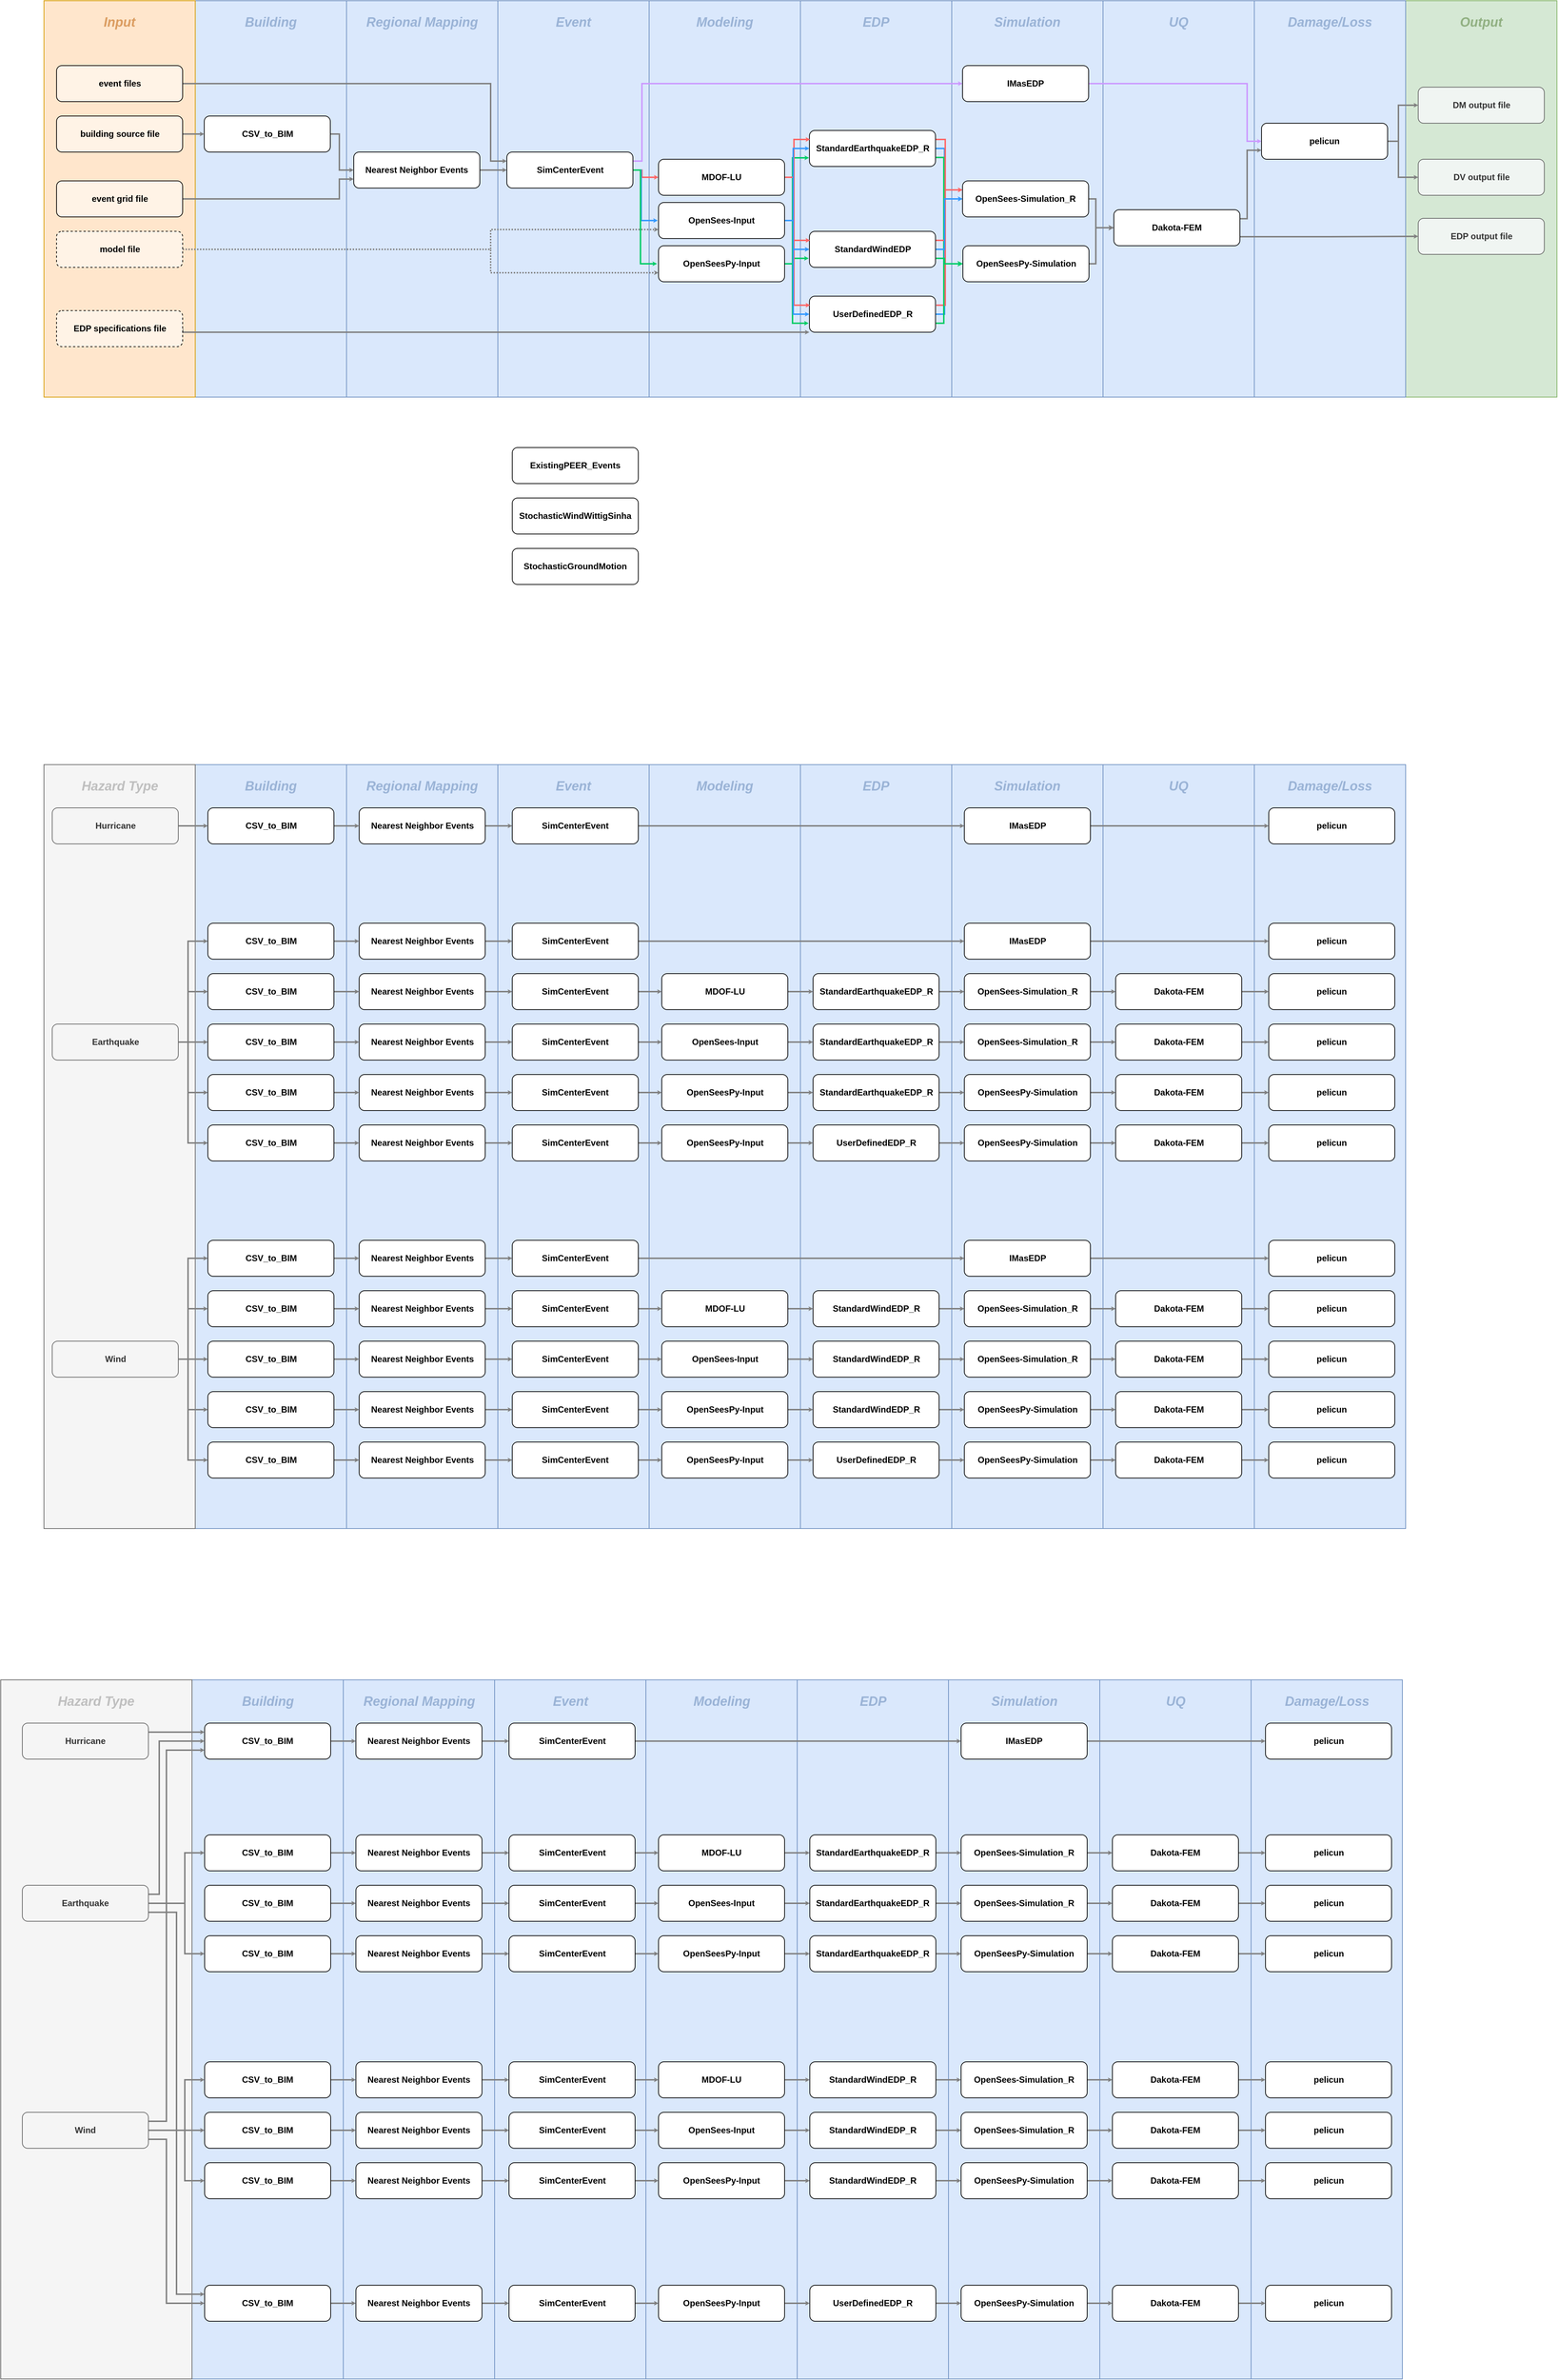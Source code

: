 <mxfile version="13.9.9" type="device"><diagram id="jlO4pKKgTKc5NwCYHabm" name="Page-1"><mxGraphModel dx="2059" dy="1861" grid="1" gridSize="10" guides="1" tooltips="1" connect="1" arrows="1" fold="1" page="1" pageScale="1" pageWidth="850" pageHeight="1100" math="0" shadow="0"><root><mxCell id="0"/><mxCell id="1" parent="0"/><mxCell id="VoUoHaTuXy75DNu6SHFU-47" value="" style="rounded=0;whiteSpace=wrap;html=1;fillColor=#d5e8d4;strokeColor=#82b366;" parent="1" vertex="1"><mxGeometry x="1710" y="-80" width="210" height="550" as="geometry"/></mxCell><mxCell id="VoUoHaTuXy75DNu6SHFU-36" value="" style="rounded=0;whiteSpace=wrap;html=1;fillColor=#dae8fc;strokeColor=#6c8ebf;" parent="1" vertex="1"><mxGeometry x="1290" y="-80" width="210" height="550" as="geometry"/></mxCell><mxCell id="VoUoHaTuXy75DNu6SHFU-37" value="" style="rounded=0;whiteSpace=wrap;html=1;fillColor=#dae8fc;strokeColor=#6c8ebf;" parent="1" vertex="1"><mxGeometry x="1500" y="-80" width="210" height="550" as="geometry"/></mxCell><mxCell id="VoUoHaTuXy75DNu6SHFU-35" value="" style="rounded=0;whiteSpace=wrap;html=1;fillColor=#dae8fc;strokeColor=#6c8ebf;" parent="1" vertex="1"><mxGeometry x="1080" y="-80" width="210" height="550" as="geometry"/></mxCell><mxCell id="VoUoHaTuXy75DNu6SHFU-33" value="" style="rounded=0;whiteSpace=wrap;html=1;fillColor=#dae8fc;strokeColor=#6c8ebf;" parent="1" vertex="1"><mxGeometry x="660" y="-80" width="210" height="550" as="geometry"/></mxCell><mxCell id="VoUoHaTuXy75DNu6SHFU-34" value="" style="rounded=0;whiteSpace=wrap;html=1;fillColor=#dae8fc;strokeColor=#6c8ebf;" parent="1" vertex="1"><mxGeometry x="870" y="-80" width="210" height="550" as="geometry"/></mxCell><mxCell id="VoUoHaTuXy75DNu6SHFU-32" value="" style="rounded=0;whiteSpace=wrap;html=1;fillColor=#dae8fc;strokeColor=#6c8ebf;" parent="1" vertex="1"><mxGeometry x="450" y="-80" width="210" height="550" as="geometry"/></mxCell><mxCell id="VoUoHaTuXy75DNu6SHFU-31" value="" style="rounded=0;whiteSpace=wrap;html=1;fillColor=#dae8fc;strokeColor=#6c8ebf;" parent="1" vertex="1"><mxGeometry x="240" y="-80" width="210" height="550" as="geometry"/></mxCell><mxCell id="VoUoHaTuXy75DNu6SHFU-8" value="" style="rounded=0;whiteSpace=wrap;html=1;fillColor=#dae8fc;strokeColor=#6c8ebf;" parent="1" vertex="1"><mxGeometry x="30" y="-80" width="210" height="550" as="geometry"/></mxCell><mxCell id="VoUoHaTuXy75DNu6SHFU-67" value="" style="edgeStyle=orthogonalEdgeStyle;rounded=0;orthogonalLoop=1;jettySize=auto;html=1;startSize=0;endSize=0;entryX=0;entryY=0.5;entryDx=0;entryDy=0;strokeWidth=2;strokeColor=#808080;exitX=1;exitY=0.5;exitDx=0;exitDy=0;" parent="1" source="VoUoHaTuXy75DNu6SHFU-7" target="VoUoHaTuXy75DNu6SHFU-10" edge="1"><mxGeometry relative="1" as="geometry"><Array as="points"><mxPoint x="440" y="155"/><mxPoint x="440" y="155"/></Array></mxGeometry></mxCell><mxCell id="VoUoHaTuXy75DNu6SHFU-7" value="&lt;b&gt;Nearest Neighbor Events&lt;/b&gt;" style="rounded=1;whiteSpace=wrap;html=1;" parent="1" vertex="1"><mxGeometry x="250" y="130" width="175" height="50" as="geometry"/></mxCell><mxCell id="VoUoHaTuXy75DNu6SHFU-69" value="" style="edgeStyle=orthogonalEdgeStyle;rounded=0;orthogonalLoop=1;jettySize=auto;html=1;startSize=0;endSize=0;entryX=0;entryY=0.5;entryDx=0;entryDy=0;strokeWidth=2;strokeColor=#808080;" parent="1" source="VoUoHaTuXy75DNu6SHFU-4" target="VoUoHaTuXy75DNu6SHFU-7" edge="1"><mxGeometry relative="1" as="geometry"><Array as="points"><mxPoint x="230" y="105"/><mxPoint x="230" y="155"/></Array></mxGeometry></mxCell><mxCell id="VoUoHaTuXy75DNu6SHFU-4" value="&lt;b&gt;CSV_to_BIM&lt;/b&gt;" style="rounded=1;whiteSpace=wrap;html=1;" parent="1" vertex="1"><mxGeometry x="42.5" y="80" width="175" height="50" as="geometry"/></mxCell><mxCell id="VoUoHaTuXy75DNu6SHFU-84" value="" style="edgeStyle=orthogonalEdgeStyle;rounded=0;orthogonalLoop=1;jettySize=auto;html=1;startSize=0;endSize=0;strokeWidth=2;entryX=0;entryY=0.5;entryDx=0;entryDy=0;strokeColor=#FF6666;exitX=1;exitY=0.5;exitDx=0;exitDy=0;" parent="1" source="VoUoHaTuXy75DNu6SHFU-10" edge="1"><mxGeometry relative="1" as="geometry"><mxPoint x="637.5" y="95" as="sourcePoint"/><mxPoint x="673" y="165" as="targetPoint"/><Array as="points"><mxPoint x="650" y="155"/><mxPoint x="650" y="165"/></Array></mxGeometry></mxCell><mxCell id="VoUoHaTuXy75DNu6SHFU-85" value="" style="edgeStyle=orthogonalEdgeStyle;rounded=0;orthogonalLoop=1;jettySize=auto;html=1;startSize=0;endSize=0;strokeWidth=2;entryX=0;entryY=0.5;entryDx=0;entryDy=0;strokeColor=#3399FF;exitX=1;exitY=0.5;exitDx=0;exitDy=0;" parent="1" source="VoUoHaTuXy75DNu6SHFU-10" edge="1"><mxGeometry relative="1" as="geometry"><mxPoint x="636.5" y="95" as="sourcePoint"/><mxPoint x="672" y="225" as="targetPoint"/><Array as="points"><mxPoint x="649" y="155"/><mxPoint x="649" y="225"/></Array></mxGeometry></mxCell><mxCell id="VoUoHaTuXy75DNu6SHFU-86" value="" style="edgeStyle=orthogonalEdgeStyle;rounded=0;orthogonalLoop=1;jettySize=auto;html=1;startSize=0;endSize=0;strokeWidth=2;entryX=0;entryY=0.5;entryDx=0;entryDy=0;strokeColor=#00CC66;exitX=1;exitY=0.5;exitDx=0;exitDy=0;" parent="1" source="VoUoHaTuXy75DNu6SHFU-10" edge="1"><mxGeometry relative="1" as="geometry"><mxPoint x="635.5" y="95" as="sourcePoint"/><mxPoint x="671" y="285" as="targetPoint"/><Array as="points"><mxPoint x="648" y="155"/><mxPoint x="648" y="285"/></Array></mxGeometry></mxCell><mxCell id="VoUoHaTuXy75DNu6SHFU-107" value="" style="edgeStyle=orthogonalEdgeStyle;rounded=0;orthogonalLoop=1;jettySize=auto;html=1;startSize=0;endSize=0;strokeWidth=2;entryX=0;entryY=0.5;entryDx=0;entryDy=0;exitX=1;exitY=0.25;exitDx=0;exitDy=0;strokeColor=#CC99FF;" parent="1" source="VoUoHaTuXy75DNu6SHFU-10" target="VoUoHaTuXy75DNu6SHFU-26" edge="1"><mxGeometry relative="1" as="geometry"><Array as="points"><mxPoint x="650" y="143"/><mxPoint x="650" y="35"/></Array></mxGeometry></mxCell><mxCell id="VoUoHaTuXy75DNu6SHFU-10" value="&lt;b&gt;SimCenterEvent&lt;/b&gt;" style="rounded=1;whiteSpace=wrap;html=1;" parent="1" vertex="1"><mxGeometry x="462.5" y="130" width="175" height="50" as="geometry"/></mxCell><mxCell id="VoUoHaTuXy75DNu6SHFU-11" value="&lt;b&gt;ExistingPEER_Events&lt;/b&gt;" style="rounded=1;whiteSpace=wrap;html=1;" parent="1" vertex="1"><mxGeometry x="470" y="540" width="175" height="50" as="geometry"/></mxCell><mxCell id="VoUoHaTuXy75DNu6SHFU-12" value="&lt;b&gt;StochasticWindWittigSinha&lt;/b&gt;" style="rounded=1;whiteSpace=wrap;html=1;" parent="1" vertex="1"><mxGeometry x="470" y="610" width="175" height="50" as="geometry"/></mxCell><mxCell id="VoUoHaTuXy75DNu6SHFU-13" value="&lt;b&gt;StochasticGroundMotion&lt;/b&gt;" style="rounded=1;whiteSpace=wrap;html=1;" parent="1" vertex="1"><mxGeometry x="470" y="680" width="175" height="50" as="geometry"/></mxCell><mxCell id="VoUoHaTuXy75DNu6SHFU-90" value="" style="edgeStyle=orthogonalEdgeStyle;rounded=0;orthogonalLoop=1;jettySize=auto;html=1;startSize=0;endSize=0;strokeWidth=2;strokeColor=#3399FF;" parent="1" source="VoUoHaTuXy75DNu6SHFU-19" target="VoUoHaTuXy75DNu6SHFU-24" edge="1"><mxGeometry relative="1" as="geometry"><Array as="points"><mxPoint x="1070" y="125"/><mxPoint x="1070" y="195"/></Array></mxGeometry></mxCell><mxCell id="VoUoHaTuXy75DNu6SHFU-92" value="" style="edgeStyle=orthogonalEdgeStyle;rounded=0;orthogonalLoop=1;jettySize=auto;html=1;startSize=0;endSize=0;strokeWidth=2;entryX=0;entryY=0.5;entryDx=0;entryDy=0;exitX=1;exitY=0.75;exitDx=0;exitDy=0;strokeColor=#00CC66;" parent="1" target="VoUoHaTuXy75DNu6SHFU-25" edge="1"><mxGeometry relative="1" as="geometry"><mxPoint x="1056.5" y="137.5" as="sourcePoint"/><mxPoint x="1091.5" y="225" as="targetPoint"/><Array as="points"><mxPoint x="1069" y="138"/><mxPoint x="1069" y="285"/></Array></mxGeometry></mxCell><mxCell id="VoUoHaTuXy75DNu6SHFU-119" value="" style="edgeStyle=orthogonalEdgeStyle;rounded=0;orthogonalLoop=1;jettySize=auto;html=1;startSize=0;endSize=0;strokeColor=#FF6666;strokeWidth=2;exitX=1;exitY=0.25;exitDx=0;exitDy=0;entryX=0;entryY=0.25;entryDx=0;entryDy=0;" parent="1" source="VoUoHaTuXy75DNu6SHFU-19" target="VoUoHaTuXy75DNu6SHFU-24" edge="1"><mxGeometry relative="1" as="geometry"><mxPoint x="1058.5" y="125" as="sourcePoint"/><mxPoint x="1093.5" y="165" as="targetPoint"/><Array as="points"><mxPoint x="1071" y="113"/><mxPoint x="1071" y="183"/></Array></mxGeometry></mxCell><mxCell id="VoUoHaTuXy75DNu6SHFU-19" value="&lt;b&gt;StandardEarthquakeEDP_R&lt;/b&gt;" style="rounded=1;whiteSpace=wrap;html=1;" parent="1" vertex="1"><mxGeometry x="882.5" y="100" width="175" height="50" as="geometry"/></mxCell><mxCell id="VoUoHaTuXy75DNu6SHFU-116" value="" style="edgeStyle=orthogonalEdgeStyle;rounded=0;orthogonalLoop=1;jettySize=auto;html=1;startSize=0;endSize=0;strokeColor=#3399FF;strokeWidth=2;entryX=0;entryY=0.5;entryDx=0;entryDy=0;" parent="1" source="VoUoHaTuXy75DNu6SHFU-20" target="VoUoHaTuXy75DNu6SHFU-24" edge="1"><mxGeometry relative="1" as="geometry"><Array as="points"><mxPoint x="1070" y="355"/><mxPoint x="1070" y="195"/></Array></mxGeometry></mxCell><mxCell id="VoUoHaTuXy75DNu6SHFU-117" value="" style="edgeStyle=orthogonalEdgeStyle;rounded=0;orthogonalLoop=1;jettySize=auto;html=1;startSize=0;endSize=0;strokeWidth=2;entryX=0;entryY=0.25;entryDx=0;entryDy=0;exitX=1;exitY=0.25;exitDx=0;exitDy=0;strokeColor=#FF6666;" parent="1" target="VoUoHaTuXy75DNu6SHFU-24" edge="1"><mxGeometry relative="1" as="geometry"><mxPoint x="1058.5" y="342.5" as="sourcePoint"/><mxPoint x="1093.5" y="225" as="targetPoint"/><Array as="points"><mxPoint x="1071" y="343"/><mxPoint x="1071" y="183"/></Array></mxGeometry></mxCell><mxCell id="e4BMNwe88TeKsXkqNK-W-2" value="" style="edgeStyle=orthogonalEdgeStyle;rounded=0;orthogonalLoop=1;jettySize=auto;html=1;exitX=1;exitY=0.75;exitDx=0;exitDy=0;entryX=0;entryY=0.5;entryDx=0;entryDy=0;strokeWidth=2;strokeColor=#00CC66;endSize=1;" edge="1" parent="1" target="VoUoHaTuXy75DNu6SHFU-25"><mxGeometry relative="1" as="geometry"><mxPoint x="1056.5" y="367.5" as="sourcePoint"/><mxPoint x="1089" y="280" as="targetPoint"/><Array as="points"><mxPoint x="1069" y="368"/><mxPoint x="1069" y="285"/></Array></mxGeometry></mxCell><mxCell id="VoUoHaTuXy75DNu6SHFU-20" value="&lt;b&gt;UserDefinedEDP_R&lt;/b&gt;" style="rounded=1;whiteSpace=wrap;html=1;" parent="1" vertex="1"><mxGeometry x="882.5" y="330" width="175" height="50" as="geometry"/></mxCell><mxCell id="VoUoHaTuXy75DNu6SHFU-120" value="" style="edgeStyle=orthogonalEdgeStyle;rounded=0;orthogonalLoop=1;jettySize=auto;html=1;startSize=0;endSize=0;strokeColor=#FF6666;strokeWidth=2;entryX=0;entryY=0.25;entryDx=0;entryDy=0;exitX=1;exitY=0.25;exitDx=0;exitDy=0;" parent="1" source="VoUoHaTuXy75DNu6SHFU-22" target="VoUoHaTuXy75DNu6SHFU-24" edge="1"><mxGeometry relative="1" as="geometry"><mxPoint x="1058.5" y="265" as="sourcePoint"/><mxPoint x="1093.5" y="165" as="targetPoint"/><Array as="points"><mxPoint x="1071" y="253"/><mxPoint x="1071" y="183"/></Array></mxGeometry></mxCell><mxCell id="VoUoHaTuXy75DNu6SHFU-121" value="" style="edgeStyle=orthogonalEdgeStyle;rounded=0;orthogonalLoop=1;jettySize=auto;html=1;startSize=0;endSize=0;strokeWidth=2;entryX=0;entryY=0.5;entryDx=0;entryDy=0;strokeColor=#3399FF;" parent="1" source="VoUoHaTuXy75DNu6SHFU-22" target="VoUoHaTuXy75DNu6SHFU-24" edge="1"><mxGeometry relative="1" as="geometry"><Array as="points"><mxPoint x="1070" y="265"/><mxPoint x="1070" y="195"/></Array></mxGeometry></mxCell><mxCell id="e4BMNwe88TeKsXkqNK-W-3" value="" style="edgeStyle=orthogonalEdgeStyle;rounded=0;orthogonalLoop=1;jettySize=auto;html=1;endSize=1;strokeColor=#00CC66;strokeWidth=2;exitX=1;exitY=0.75;exitDx=0;exitDy=0;" edge="1" parent="1" source="VoUoHaTuXy75DNu6SHFU-22" target="VoUoHaTuXy75DNu6SHFU-25"><mxGeometry relative="1" as="geometry"><Array as="points"><mxPoint x="1070" y="278"/><mxPoint x="1070" y="285"/></Array></mxGeometry></mxCell><mxCell id="VoUoHaTuXy75DNu6SHFU-22" value="&lt;b&gt;StandardWindEDP&lt;/b&gt;" style="rounded=1;whiteSpace=wrap;html=1;" parent="1" vertex="1"><mxGeometry x="882.5" y="240" width="175" height="50" as="geometry"/></mxCell><mxCell id="VoUoHaTuXy75DNu6SHFU-93" value="" style="edgeStyle=orthogonalEdgeStyle;rounded=0;orthogonalLoop=1;jettySize=auto;html=1;startSize=0;endSize=0;strokeWidth=2;entryX=0;entryY=0.75;entryDx=0;entryDy=0;strokeColor=#00CC66;" parent="1" edge="1"><mxGeometry relative="1" as="geometry"><mxPoint x="847" y="285" as="sourcePoint"/><mxPoint x="881.5" y="277.5" as="targetPoint"/><Array as="points"><mxPoint x="859" y="285"/><mxPoint x="859" y="278"/></Array></mxGeometry></mxCell><mxCell id="VoUoHaTuXy75DNu6SHFU-113" value="" style="edgeStyle=orthogonalEdgeStyle;rounded=0;orthogonalLoop=1;jettySize=auto;html=1;startSize=0;endSize=0;strokeColor=#00CC66;strokeWidth=2;" parent="1" edge="1"><mxGeometry relative="1" as="geometry"><mxPoint x="847" y="285" as="sourcePoint"/><mxPoint x="882" y="138" as="targetPoint"/><Array as="points"><mxPoint x="859" y="285"/><mxPoint x="859" y="138"/></Array></mxGeometry></mxCell><mxCell id="VoUoHaTuXy75DNu6SHFU-114" value="" style="edgeStyle=orthogonalEdgeStyle;rounded=0;orthogonalLoop=1;jettySize=auto;html=1;startSize=0;endSize=0;strokeColor=#00CC66;strokeWidth=2;entryX=0;entryY=0.75;entryDx=0;entryDy=0;" parent="1" edge="1"><mxGeometry relative="1" as="geometry"><mxPoint x="847" y="285" as="sourcePoint"/><mxPoint x="881.5" y="367.5" as="targetPoint"/><Array as="points"><mxPoint x="859" y="285"/><mxPoint x="859" y="368"/></Array></mxGeometry></mxCell><mxCell id="VoUoHaTuXy75DNu6SHFU-15" value="&lt;b&gt;OpenSeesPy-Input&lt;/b&gt;" style="rounded=1;whiteSpace=wrap;html=1;" parent="1" vertex="1"><mxGeometry x="673" y="260" width="175" height="50" as="geometry"/></mxCell><mxCell id="VoUoHaTuXy75DNu6SHFU-87" value="" style="edgeStyle=orthogonalEdgeStyle;rounded=0;orthogonalLoop=1;jettySize=auto;html=1;startSize=0;endSize=0;strokeWidth=2;entryX=0;entryY=0.25;entryDx=0;entryDy=0;strokeColor=#FF6666;" parent="1" edge="1"><mxGeometry relative="1" as="geometry"><mxPoint x="849" y="165" as="sourcePoint"/><mxPoint x="883.5" y="112.5" as="targetPoint"/><Array as="points"><mxPoint x="861" y="165"/><mxPoint x="861" y="113"/></Array></mxGeometry></mxCell><mxCell id="VoUoHaTuXy75DNu6SHFU-89" value="" style="edgeStyle=orthogonalEdgeStyle;rounded=0;orthogonalLoop=1;jettySize=auto;html=1;dashed=1;dashPattern=1 1;startSize=0;endSize=0;strokeColor=#808080;strokeWidth=2;entryX=0;entryY=0.5;entryDx=0;entryDy=0;" parent="1" source="VoUoHaTuXy75DNu6SHFU-16" target="VoUoHaTuXy75DNu6SHFU-22" edge="1"><mxGeometry relative="1" as="geometry"><Array as="points"><mxPoint x="860" y="165"/><mxPoint x="860" y="265"/></Array></mxGeometry></mxCell><mxCell id="VoUoHaTuXy75DNu6SHFU-109" value="" style="edgeStyle=orthogonalEdgeStyle;rounded=0;orthogonalLoop=1;jettySize=auto;html=1;startSize=0;endSize=0;strokeColor=#FF6666;strokeWidth=2;entryX=0;entryY=0.25;entryDx=0;entryDy=0;" parent="1" edge="1"><mxGeometry relative="1" as="geometry"><mxPoint x="849" y="165" as="sourcePoint"/><mxPoint x="883.5" y="252.5" as="targetPoint"/><Array as="points"><mxPoint x="861" y="165"/><mxPoint x="861" y="253"/></Array></mxGeometry></mxCell><mxCell id="VoUoHaTuXy75DNu6SHFU-110" value="" style="edgeStyle=orthogonalEdgeStyle;rounded=0;orthogonalLoop=1;jettySize=auto;html=1;startSize=0;endSize=0;strokeColor=#FF6666;strokeWidth=2;entryX=0;entryY=0.25;entryDx=0;entryDy=0;" parent="1" edge="1"><mxGeometry relative="1" as="geometry"><mxPoint x="849" y="165" as="sourcePoint"/><mxPoint x="883.5" y="342.5" as="targetPoint"/><Array as="points"><mxPoint x="861" y="165"/><mxPoint x="861" y="343"/></Array></mxGeometry></mxCell><mxCell id="VoUoHaTuXy75DNu6SHFU-16" value="&lt;b&gt;MDOF-LU&lt;/b&gt;" style="rounded=1;whiteSpace=wrap;html=1;" parent="1" vertex="1"><mxGeometry x="673" y="140" width="175" height="50" as="geometry"/></mxCell><mxCell id="VoUoHaTuXy75DNu6SHFU-88" value="" style="edgeStyle=orthogonalEdgeStyle;rounded=0;orthogonalLoop=1;jettySize=auto;html=1;startSize=0;endSize=0;strokeWidth=2;strokeColor=#3399FF;" parent="1" source="VoUoHaTuXy75DNu6SHFU-17" target="VoUoHaTuXy75DNu6SHFU-22" edge="1"><mxGeometry relative="1" as="geometry"><Array as="points"><mxPoint x="860" y="225"/><mxPoint x="860" y="265"/></Array></mxGeometry></mxCell><mxCell id="VoUoHaTuXy75DNu6SHFU-111" value="" style="edgeStyle=orthogonalEdgeStyle;rounded=0;orthogonalLoop=1;jettySize=auto;html=1;startSize=0;endSize=0;strokeColor=#3399FF;strokeWidth=2;entryX=0;entryY=0.5;entryDx=0;entryDy=0;" parent="1" source="VoUoHaTuXy75DNu6SHFU-17" target="VoUoHaTuXy75DNu6SHFU-19" edge="1"><mxGeometry relative="1" as="geometry"><Array as="points"><mxPoint x="860" y="225"/><mxPoint x="860" y="125"/></Array></mxGeometry></mxCell><mxCell id="VoUoHaTuXy75DNu6SHFU-112" value="" style="edgeStyle=orthogonalEdgeStyle;rounded=0;orthogonalLoop=1;jettySize=auto;html=1;startSize=0;endSize=0;strokeColor=#3399FF;strokeWidth=2;entryX=0;entryY=0.5;entryDx=0;entryDy=0;" parent="1" source="VoUoHaTuXy75DNu6SHFU-17" target="VoUoHaTuXy75DNu6SHFU-20" edge="1"><mxGeometry relative="1" as="geometry"><Array as="points"><mxPoint x="860" y="225"/><mxPoint x="860" y="355"/></Array></mxGeometry></mxCell><mxCell id="VoUoHaTuXy75DNu6SHFU-17" value="&lt;b&gt;OpenSees-Input&lt;/b&gt;" style="rounded=1;whiteSpace=wrap;html=1;" parent="1" vertex="1"><mxGeometry x="673" y="200" width="175" height="50" as="geometry"/></mxCell><mxCell id="e4BMNwe88TeKsXkqNK-W-4" value="" style="edgeStyle=orthogonalEdgeStyle;rounded=0;orthogonalLoop=1;jettySize=auto;html=1;endSize=1;strokeWidth=2;strokeColor=#808080;" edge="1" parent="1" source="VoUoHaTuXy75DNu6SHFU-24" target="VoUoHaTuXy75DNu6SHFU-30"><mxGeometry relative="1" as="geometry"><Array as="points"><mxPoint x="1280" y="195"/><mxPoint x="1280" y="235"/></Array></mxGeometry></mxCell><mxCell id="VoUoHaTuXy75DNu6SHFU-24" value="&lt;b&gt;OpenSees-Simulation_R&lt;/b&gt;" style="rounded=1;whiteSpace=wrap;html=1;" parent="1" vertex="1"><mxGeometry x="1095" y="170" width="175" height="50" as="geometry"/></mxCell><mxCell id="e4BMNwe88TeKsXkqNK-W-6" value="" style="edgeStyle=orthogonalEdgeStyle;rounded=0;orthogonalLoop=1;jettySize=auto;html=1;endSize=1;strokeColor=#808080;strokeWidth=2;" edge="1" parent="1" source="VoUoHaTuXy75DNu6SHFU-25" target="VoUoHaTuXy75DNu6SHFU-30"><mxGeometry relative="1" as="geometry"><Array as="points"><mxPoint x="1280" y="285"/><mxPoint x="1280" y="235"/></Array></mxGeometry></mxCell><mxCell id="VoUoHaTuXy75DNu6SHFU-25" value="&lt;b&gt;OpenSeesPy-Simulation&lt;/b&gt;" style="rounded=1;whiteSpace=wrap;html=1;" parent="1" vertex="1"><mxGeometry x="1095.5" y="260" width="175" height="50" as="geometry"/></mxCell><mxCell id="VoUoHaTuXy75DNu6SHFU-101" value="" style="edgeStyle=orthogonalEdgeStyle;rounded=0;orthogonalLoop=1;jettySize=auto;html=1;startSize=0;endSize=0;strokeWidth=2;entryX=0;entryY=0.5;entryDx=0;entryDy=0;strokeColor=#CC99FF;exitX=1;exitY=0.5;exitDx=0;exitDy=0;" parent="1" source="VoUoHaTuXy75DNu6SHFU-26" target="VoUoHaTuXy75DNu6SHFU-28" edge="1"><mxGeometry relative="1" as="geometry"><Array as="points"><mxPoint x="1490" y="35"/><mxPoint x="1490" y="115"/></Array></mxGeometry></mxCell><mxCell id="VoUoHaTuXy75DNu6SHFU-26" value="&lt;b&gt;IMasEDP&lt;/b&gt;" style="rounded=1;whiteSpace=wrap;html=1;" parent="1" vertex="1"><mxGeometry x="1095" y="10" width="175" height="50" as="geometry"/></mxCell><mxCell id="VoUoHaTuXy75DNu6SHFU-104" value="" style="edgeStyle=orthogonalEdgeStyle;rounded=0;orthogonalLoop=1;jettySize=auto;html=1;startSize=0;endSize=0;strokeColor=#808080;strokeWidth=2;entryX=0;entryY=0.5;entryDx=0;entryDy=0;" parent="1" source="VoUoHaTuXy75DNu6SHFU-28" target="VoUoHaTuXy75DNu6SHFU-56" edge="1"><mxGeometry relative="1" as="geometry"><Array as="points"><mxPoint x="1700" y="115"/><mxPoint x="1700" y="165"/></Array></mxGeometry></mxCell><mxCell id="VoUoHaTuXy75DNu6SHFU-105" value="" style="edgeStyle=orthogonalEdgeStyle;rounded=0;orthogonalLoop=1;jettySize=auto;html=1;startSize=0;endSize=0;strokeColor=#808080;strokeWidth=2;entryX=0;entryY=0.5;entryDx=0;entryDy=0;" parent="1" source="VoUoHaTuXy75DNu6SHFU-28" target="VoUoHaTuXy75DNu6SHFU-55" edge="1"><mxGeometry relative="1" as="geometry"><Array as="points"><mxPoint x="1700" y="115"/><mxPoint x="1700" y="65"/></Array></mxGeometry></mxCell><mxCell id="VoUoHaTuXy75DNu6SHFU-28" value="&lt;b&gt;pelicun&lt;/b&gt;" style="rounded=1;whiteSpace=wrap;html=1;" parent="1" vertex="1"><mxGeometry x="1510" y="90" width="175" height="50" as="geometry"/></mxCell><mxCell id="VoUoHaTuXy75DNu6SHFU-102" value="" style="edgeStyle=orthogonalEdgeStyle;rounded=0;orthogonalLoop=1;jettySize=auto;html=1;startSize=0;endSize=0;strokeColor=#808080;strokeWidth=2;entryX=0;entryY=0.75;entryDx=0;entryDy=0;exitX=1;exitY=0.25;exitDx=0;exitDy=0;" parent="1" source="VoUoHaTuXy75DNu6SHFU-30" target="VoUoHaTuXy75DNu6SHFU-28" edge="1"><mxGeometry relative="1" as="geometry"><Array as="points"><mxPoint x="1490" y="223"/><mxPoint x="1490" y="128"/></Array></mxGeometry></mxCell><mxCell id="VoUoHaTuXy75DNu6SHFU-103" value="" style="edgeStyle=orthogonalEdgeStyle;rounded=0;orthogonalLoop=1;jettySize=auto;html=1;startSize=0;endSize=0;strokeColor=#808080;strokeWidth=2;entryX=0;entryY=0.5;entryDx=0;entryDy=0;exitX=1;exitY=0.75;exitDx=0;exitDy=0;" parent="1" source="VoUoHaTuXy75DNu6SHFU-30" target="VoUoHaTuXy75DNu6SHFU-54" edge="1"><mxGeometry relative="1" as="geometry"><Array as="points"/></mxGeometry></mxCell><mxCell id="VoUoHaTuXy75DNu6SHFU-30" value="&lt;b&gt;Dakota-FEM&lt;/b&gt;" style="rounded=1;whiteSpace=wrap;html=1;" parent="1" vertex="1"><mxGeometry x="1305" y="210" width="175" height="50" as="geometry"/></mxCell><mxCell id="VoUoHaTuXy75DNu6SHFU-38" value="&lt;i&gt;&lt;font style=&quot;font-size: 18px&quot; color=&quot;#9ab3d6&quot;&gt;&lt;b&gt;Building&lt;/b&gt;&lt;/font&gt;&lt;/i&gt;" style="text;html=1;strokeColor=none;fillColor=none;align=center;verticalAlign=middle;whiteSpace=wrap;rounded=0;" parent="1" vertex="1"><mxGeometry x="115" y="-60" width="40" height="20" as="geometry"/></mxCell><mxCell id="VoUoHaTuXy75DNu6SHFU-46" value="" style="rounded=0;whiteSpace=wrap;html=1;fillColor=#ffe6cc;strokeColor=#d79b00;" parent="1" vertex="1"><mxGeometry x="-180" y="-80" width="210" height="550" as="geometry"/></mxCell><mxCell id="VoUoHaTuXy75DNu6SHFU-72" value="" style="edgeStyle=orthogonalEdgeStyle;rounded=0;orthogonalLoop=1;jettySize=auto;html=1;startSize=0;endSize=0;entryX=0;entryY=0.75;entryDx=0;entryDy=0;exitX=1;exitY=0.5;exitDx=0;exitDy=0;strokeWidth=2;strokeColor=#808080;" parent="1" source="VoUoHaTuXy75DNu6SHFU-48" target="VoUoHaTuXy75DNu6SHFU-7" edge="1"><mxGeometry relative="1" as="geometry"><Array as="points"><mxPoint x="230" y="195"/><mxPoint x="230" y="168"/></Array></mxGeometry></mxCell><mxCell id="VoUoHaTuXy75DNu6SHFU-48" value="&lt;b&gt;event grid file&lt;/b&gt;" style="rounded=1;whiteSpace=wrap;html=1;fillColor=#FFF3E6;" parent="1" vertex="1"><mxGeometry x="-162.5" y="170" width="175" height="50" as="geometry"/></mxCell><mxCell id="VoUoHaTuXy75DNu6SHFU-71" value="" style="edgeStyle=orthogonalEdgeStyle;rounded=0;orthogonalLoop=1;jettySize=auto;html=1;startSize=0;endSize=0;entryX=0;entryY=0.5;entryDx=0;entryDy=0;exitX=1;exitY=0.5;exitDx=0;exitDy=0;strokeWidth=2;strokeColor=#808080;" parent="1" source="VoUoHaTuXy75DNu6SHFU-49" target="VoUoHaTuXy75DNu6SHFU-4" edge="1"><mxGeometry relative="1" as="geometry"><Array as="points"><mxPoint x="8" y="105"/><mxPoint x="8" y="105"/></Array></mxGeometry></mxCell><mxCell id="VoUoHaTuXy75DNu6SHFU-49" value="&lt;b&gt;building source file&lt;/b&gt;" style="rounded=1;whiteSpace=wrap;html=1;fillColor=#FFF3E6;" parent="1" vertex="1"><mxGeometry x="-162.5" y="80" width="175" height="50" as="geometry"/></mxCell><mxCell id="VoUoHaTuXy75DNu6SHFU-96" value="" style="edgeStyle=orthogonalEdgeStyle;rounded=0;orthogonalLoop=1;jettySize=auto;html=1;dashed=1;dashPattern=1 1;startSize=0;endSize=0;strokeColor=#808080;strokeWidth=2;entryX=0;entryY=0.75;entryDx=0;entryDy=0;exitX=1;exitY=0.5;exitDx=0;exitDy=0;" parent="1" source="VoUoHaTuXy75DNu6SHFU-50" target="VoUoHaTuXy75DNu6SHFU-17" edge="1"><mxGeometry relative="1" as="geometry"><Array as="points"><mxPoint x="440" y="265"/><mxPoint x="440" y="238"/></Array></mxGeometry></mxCell><mxCell id="VoUoHaTuXy75DNu6SHFU-97" value="" style="edgeStyle=orthogonalEdgeStyle;rounded=0;orthogonalLoop=1;jettySize=auto;html=1;dashed=1;dashPattern=1 1;startSize=0;endSize=0;strokeColor=#808080;strokeWidth=2;entryX=0;entryY=0.75;entryDx=0;entryDy=0;exitX=1;exitY=0.5;exitDx=0;exitDy=0;" parent="1" source="VoUoHaTuXy75DNu6SHFU-50" target="VoUoHaTuXy75DNu6SHFU-15" edge="1"><mxGeometry relative="1" as="geometry"><Array as="points"><mxPoint x="440" y="265"/><mxPoint x="440" y="298"/></Array></mxGeometry></mxCell><mxCell id="VoUoHaTuXy75DNu6SHFU-50" value="&lt;b&gt;model file&lt;/b&gt;" style="rounded=1;whiteSpace=wrap;html=1;fillColor=#FFF3E6;dashed=1;" parent="1" vertex="1"><mxGeometry x="-162.5" y="240" width="175" height="50" as="geometry"/></mxCell><mxCell id="VoUoHaTuXy75DNu6SHFU-75" value="" style="edgeStyle=orthogonalEdgeStyle;rounded=0;orthogonalLoop=1;jettySize=auto;html=1;startSize=0;endSize=0;entryX=0;entryY=1;entryDx=0;entryDy=0;strokeWidth=2;strokeColor=#808080;exitX=1;exitY=0.5;exitDx=0;exitDy=0;" parent="1" source="VoUoHaTuXy75DNu6SHFU-52" target="VoUoHaTuXy75DNu6SHFU-20" edge="1"><mxGeometry relative="1" as="geometry"><Array as="points"><mxPoint x="13" y="380"/></Array></mxGeometry></mxCell><mxCell id="VoUoHaTuXy75DNu6SHFU-52" value="&lt;b&gt;EDP specifications file&lt;/b&gt;" style="rounded=1;whiteSpace=wrap;html=1;fillColor=#FFF3E6;dashed=1;" parent="1" vertex="1"><mxGeometry x="-162.5" y="350" width="175" height="50" as="geometry"/></mxCell><mxCell id="VoUoHaTuXy75DNu6SHFU-83" value="" style="edgeStyle=orthogonalEdgeStyle;rounded=0;orthogonalLoop=1;jettySize=auto;html=1;startSize=0;endSize=0;strokeColor=#808080;strokeWidth=2;entryX=0;entryY=0.25;entryDx=0;entryDy=0;exitX=1;exitY=0.5;exitDx=0;exitDy=0;" parent="1" source="VoUoHaTuXy75DNu6SHFU-53" target="VoUoHaTuXy75DNu6SHFU-10" edge="1"><mxGeometry relative="1" as="geometry"><Array as="points"><mxPoint x="440" y="35"/><mxPoint x="440" y="143"/></Array></mxGeometry></mxCell><mxCell id="VoUoHaTuXy75DNu6SHFU-53" value="&lt;b&gt;event files&lt;/b&gt;" style="rounded=1;whiteSpace=wrap;html=1;fillColor=#FFF3E6;" parent="1" vertex="1"><mxGeometry x="-162.5" y="10" width="175" height="50" as="geometry"/></mxCell><mxCell id="VoUoHaTuXy75DNu6SHFU-54" value="&lt;b&gt;EDP output file&lt;/b&gt;" style="rounded=1;whiteSpace=wrap;html=1;strokeColor=#666666;fontColor=#333333;fillColor=#F0F5F2;" parent="1" vertex="1"><mxGeometry x="1727.5" y="222" width="175" height="50" as="geometry"/></mxCell><mxCell id="VoUoHaTuXy75DNu6SHFU-55" value="&lt;b&gt;DM output file&lt;/b&gt;" style="rounded=1;whiteSpace=wrap;html=1;strokeColor=#666666;fontColor=#333333;fillColor=#F0F5F2;" parent="1" vertex="1"><mxGeometry x="1727.5" y="40" width="175" height="50" as="geometry"/></mxCell><mxCell id="VoUoHaTuXy75DNu6SHFU-56" value="&lt;b&gt;DV output file&lt;/b&gt;" style="rounded=1;whiteSpace=wrap;html=1;strokeColor=#666666;fontColor=#333333;fillColor=#F0F5F2;" parent="1" vertex="1"><mxGeometry x="1727.5" y="140" width="175" height="50" as="geometry"/></mxCell><mxCell id="VoUoHaTuXy75DNu6SHFU-57" value="&lt;i&gt;&lt;font style=&quot;font-size: 18px&quot; color=&quot;#db9c60&quot;&gt;&lt;b&gt;Input&lt;/b&gt;&lt;/font&gt;&lt;/i&gt;" style="text;html=1;strokeColor=none;fillColor=none;align=center;verticalAlign=middle;whiteSpace=wrap;rounded=0;" parent="1" vertex="1"><mxGeometry x="-95" y="-60" width="40" height="20" as="geometry"/></mxCell><mxCell id="VoUoHaTuXy75DNu6SHFU-122" value="&lt;i&gt;&lt;font style=&quot;font-size: 18px&quot; color=&quot;#9ab3d6&quot;&gt;&lt;b&gt;Regional Mapping&lt;/b&gt;&lt;/font&gt;&lt;/i&gt;" style="text;html=1;strokeColor=none;fillColor=none;align=center;verticalAlign=middle;whiteSpace=wrap;rounded=0;" parent="1" vertex="1"><mxGeometry x="255" y="-60" width="180" height="20" as="geometry"/></mxCell><mxCell id="VoUoHaTuXy75DNu6SHFU-123" value="&lt;i&gt;&lt;font style=&quot;font-size: 18px&quot; color=&quot;#9ab3d6&quot;&gt;&lt;b&gt;Event&lt;/b&gt;&lt;/font&gt;&lt;/i&gt;" style="text;html=1;strokeColor=none;fillColor=none;align=center;verticalAlign=middle;whiteSpace=wrap;rounded=0;" parent="1" vertex="1"><mxGeometry x="465" y="-60" width="180" height="20" as="geometry"/></mxCell><mxCell id="VoUoHaTuXy75DNu6SHFU-124" value="&lt;i&gt;&lt;font style=&quot;font-size: 18px&quot; color=&quot;#9ab3d6&quot;&gt;&lt;b&gt;Modeling&lt;/b&gt;&lt;/font&gt;&lt;/i&gt;" style="text;html=1;strokeColor=none;fillColor=none;align=center;verticalAlign=middle;whiteSpace=wrap;rounded=0;" parent="1" vertex="1"><mxGeometry x="675" y="-60" width="180" height="20" as="geometry"/></mxCell><mxCell id="VoUoHaTuXy75DNu6SHFU-125" value="&lt;i&gt;&lt;font style=&quot;font-size: 18px&quot; color=&quot;#9ab3d6&quot;&gt;&lt;b&gt;EDP&lt;/b&gt;&lt;/font&gt;&lt;/i&gt;" style="text;html=1;strokeColor=none;fillColor=none;align=center;verticalAlign=middle;whiteSpace=wrap;rounded=0;" parent="1" vertex="1"><mxGeometry x="885" y="-60" width="180" height="20" as="geometry"/></mxCell><mxCell id="VoUoHaTuXy75DNu6SHFU-126" value="&lt;font color=&quot;#9ab3d6&quot;&gt;&lt;span style=&quot;font-size: 18px&quot;&gt;&lt;b&gt;&lt;i&gt;Simulation&lt;/i&gt;&lt;/b&gt;&lt;/span&gt;&lt;/font&gt;" style="text;html=1;strokeColor=none;fillColor=none;align=center;verticalAlign=middle;whiteSpace=wrap;rounded=0;" parent="1" vertex="1"><mxGeometry x="1095" y="-60" width="180" height="20" as="geometry"/></mxCell><mxCell id="VoUoHaTuXy75DNu6SHFU-127" value="&lt;i&gt;&lt;font style=&quot;font-size: 18px&quot; color=&quot;#9ab3d6&quot;&gt;&lt;b&gt;UQ&lt;/b&gt;&lt;/font&gt;&lt;/i&gt;" style="text;html=1;strokeColor=none;fillColor=none;align=center;verticalAlign=middle;whiteSpace=wrap;rounded=0;" parent="1" vertex="1"><mxGeometry x="1305" y="-60" width="180" height="20" as="geometry"/></mxCell><mxCell id="VoUoHaTuXy75DNu6SHFU-128" value="&lt;i&gt;&lt;font style=&quot;font-size: 18px&quot; color=&quot;#9ab3d6&quot;&gt;&lt;b&gt;Damage/Loss&lt;/b&gt;&lt;/font&gt;&lt;/i&gt;" style="text;html=1;strokeColor=none;fillColor=none;align=center;verticalAlign=middle;whiteSpace=wrap;rounded=0;" parent="1" vertex="1"><mxGeometry x="1515" y="-60" width="180" height="20" as="geometry"/></mxCell><mxCell id="VoUoHaTuXy75DNu6SHFU-131" value="&lt;i&gt;&lt;font style=&quot;font-size: 18px&quot; color=&quot;#91b082&quot;&gt;&lt;b&gt;Output&lt;/b&gt;&lt;/font&gt;&lt;/i&gt;" style="text;html=1;strokeColor=none;fillColor=none;align=center;verticalAlign=middle;whiteSpace=wrap;rounded=0;" parent="1" vertex="1"><mxGeometry x="1725" y="-60" width="180" height="20" as="geometry"/></mxCell><mxCell id="VoUoHaTuXy75DNu6SHFU-134" value="" style="rounded=0;whiteSpace=wrap;html=1;fillColor=#dae8fc;strokeColor=#6c8ebf;" parent="1" vertex="1"><mxGeometry x="1290" y="980" width="210" height="1060" as="geometry"/></mxCell><mxCell id="VoUoHaTuXy75DNu6SHFU-135" value="" style="rounded=0;whiteSpace=wrap;html=1;fillColor=#dae8fc;strokeColor=#6c8ebf;" parent="1" vertex="1"><mxGeometry x="1500" y="980" width="210" height="1060" as="geometry"/></mxCell><mxCell id="VoUoHaTuXy75DNu6SHFU-136" value="" style="rounded=0;whiteSpace=wrap;html=1;fillColor=#dae8fc;strokeColor=#6c8ebf;" parent="1" vertex="1"><mxGeometry x="1080" y="980" width="210" height="1060" as="geometry"/></mxCell><mxCell id="VoUoHaTuXy75DNu6SHFU-137" value="" style="rounded=0;whiteSpace=wrap;html=1;fillColor=#dae8fc;strokeColor=#6c8ebf;" parent="1" vertex="1"><mxGeometry x="660" y="980" width="210" height="1060" as="geometry"/></mxCell><mxCell id="VoUoHaTuXy75DNu6SHFU-138" value="" style="rounded=0;whiteSpace=wrap;html=1;fillColor=#dae8fc;strokeColor=#6c8ebf;" parent="1" vertex="1"><mxGeometry x="870" y="980" width="210" height="1060" as="geometry"/></mxCell><mxCell id="VoUoHaTuXy75DNu6SHFU-139" value="" style="rounded=0;whiteSpace=wrap;html=1;fillColor=#dae8fc;strokeColor=#6c8ebf;" parent="1" vertex="1"><mxGeometry x="450" y="980" width="210" height="1060" as="geometry"/></mxCell><mxCell id="VoUoHaTuXy75DNu6SHFU-140" value="" style="rounded=0;whiteSpace=wrap;html=1;fillColor=#dae8fc;strokeColor=#6c8ebf;" parent="1" vertex="1"><mxGeometry x="240" y="980" width="210" height="1060" as="geometry"/></mxCell><mxCell id="VoUoHaTuXy75DNu6SHFU-141" value="" style="rounded=0;whiteSpace=wrap;html=1;fillColor=#dae8fc;strokeColor=#6c8ebf;" parent="1" vertex="1"><mxGeometry x="30" y="980" width="210" height="1060" as="geometry"/></mxCell><mxCell id="VoUoHaTuXy75DNu6SHFU-219" value="" style="edgeStyle=orthogonalEdgeStyle;rounded=0;orthogonalLoop=1;jettySize=auto;html=1;startSize=0;endSize=0;strokeColor=#808080;strokeWidth=2;" parent="1" source="VoUoHaTuXy75DNu6SHFU-143" target="VoUoHaTuXy75DNu6SHFU-150" edge="1"><mxGeometry relative="1" as="geometry"/></mxCell><mxCell id="VoUoHaTuXy75DNu6SHFU-143" value="&lt;b&gt;Nearest Neighbor Events&lt;/b&gt;" style="rounded=1;whiteSpace=wrap;html=1;" parent="1" vertex="1"><mxGeometry x="257.5" y="1040" width="175" height="50" as="geometry"/></mxCell><mxCell id="VoUoHaTuXy75DNu6SHFU-218" value="" style="edgeStyle=orthogonalEdgeStyle;rounded=0;orthogonalLoop=1;jettySize=auto;html=1;startSize=0;endSize=0;strokeColor=#808080;strokeWidth=2;" parent="1" source="VoUoHaTuXy75DNu6SHFU-145" target="VoUoHaTuXy75DNu6SHFU-143" edge="1"><mxGeometry relative="1" as="geometry"/></mxCell><mxCell id="VoUoHaTuXy75DNu6SHFU-145" value="&lt;b&gt;CSV_to_BIM&lt;/b&gt;" style="rounded=1;whiteSpace=wrap;html=1;" parent="1" vertex="1"><mxGeometry x="47.5" y="1040" width="175" height="50" as="geometry"/></mxCell><mxCell id="VoUoHaTuXy75DNu6SHFU-220" value="" style="edgeStyle=orthogonalEdgeStyle;rounded=0;orthogonalLoop=1;jettySize=auto;html=1;startSize=0;endSize=0;strokeColor=#808080;strokeWidth=2;entryX=0;entryY=0.5;entryDx=0;entryDy=0;" parent="1" source="VoUoHaTuXy75DNu6SHFU-150" target="VoUoHaTuXy75DNu6SHFU-183" edge="1"><mxGeometry relative="1" as="geometry"/></mxCell><mxCell id="VoUoHaTuXy75DNu6SHFU-150" value="&lt;b&gt;SimCenterEvent&lt;/b&gt;" style="rounded=1;whiteSpace=wrap;html=1;" parent="1" vertex="1"><mxGeometry x="470" y="1040" width="175" height="50" as="geometry"/></mxCell><mxCell id="VoUoHaTuXy75DNu6SHFU-257" value="" style="edgeStyle=orthogonalEdgeStyle;rounded=0;orthogonalLoop=1;jettySize=auto;html=1;startSize=0;endSize=0;strokeColor=#808080;strokeWidth=2;" parent="1" source="VoUoHaTuXy75DNu6SHFU-154" target="VoUoHaTuXy75DNu6SHFU-179" edge="1"><mxGeometry relative="1" as="geometry"/></mxCell><mxCell id="VoUoHaTuXy75DNu6SHFU-154" value="&lt;b&gt;StandardEarthquakeEDP_R&lt;/b&gt;" style="rounded=1;whiteSpace=wrap;html=1;" parent="1" vertex="1"><mxGeometry x="887.5" y="1270" width="175" height="50" as="geometry"/></mxCell><mxCell id="VoUoHaTuXy75DNu6SHFU-278" value="" style="edgeStyle=orthogonalEdgeStyle;rounded=0;orthogonalLoop=1;jettySize=auto;html=1;startSize=0;endSize=0;strokeColor=#808080;strokeWidth=2;" parent="1" source="VoUoHaTuXy75DNu6SHFU-158" target="VoUoHaTuXy75DNu6SHFU-246" edge="1"><mxGeometry relative="1" as="geometry"/></mxCell><mxCell id="VoUoHaTuXy75DNu6SHFU-158" value="&lt;b&gt;UserDefinedEDP_R&lt;/b&gt;" style="rounded=1;whiteSpace=wrap;html=1;" parent="1" vertex="1"><mxGeometry x="887.5" y="1480" width="175" height="50" as="geometry"/></mxCell><mxCell id="VoUoHaTuXy75DNu6SHFU-270" value="" style="edgeStyle=orthogonalEdgeStyle;rounded=0;orthogonalLoop=1;jettySize=auto;html=1;startSize=0;endSize=0;strokeColor=#808080;strokeWidth=2;" parent="1" source="VoUoHaTuXy75DNu6SHFU-168" target="VoUoHaTuXy75DNu6SHFU-238" edge="1"><mxGeometry relative="1" as="geometry"/></mxCell><mxCell id="VoUoHaTuXy75DNu6SHFU-168" value="&lt;b&gt;OpenSeesPy-Input&lt;/b&gt;" style="rounded=1;whiteSpace=wrap;html=1;" parent="1" vertex="1"><mxGeometry x="677.5" y="1410" width="175" height="50" as="geometry"/></mxCell><mxCell id="VoUoHaTuXy75DNu6SHFU-256" value="" style="edgeStyle=orthogonalEdgeStyle;rounded=0;orthogonalLoop=1;jettySize=auto;html=1;startSize=0;endSize=0;strokeColor=#808080;strokeWidth=2;" parent="1" source="VoUoHaTuXy75DNu6SHFU-173" target="VoUoHaTuXy75DNu6SHFU-154" edge="1"><mxGeometry relative="1" as="geometry"/></mxCell><mxCell id="VoUoHaTuXy75DNu6SHFU-173" value="&lt;b&gt;MDOF-LU&lt;/b&gt;" style="rounded=1;whiteSpace=wrap;html=1;" parent="1" vertex="1"><mxGeometry x="677.5" y="1270" width="175" height="50" as="geometry"/></mxCell><mxCell id="VoUoHaTuXy75DNu6SHFU-263" value="" style="edgeStyle=orthogonalEdgeStyle;rounded=0;orthogonalLoop=1;jettySize=auto;html=1;startSize=0;endSize=0;strokeColor=#808080;strokeWidth=2;" parent="1" source="VoUoHaTuXy75DNu6SHFU-177" target="VoUoHaTuXy75DNu6SHFU-229" edge="1"><mxGeometry relative="1" as="geometry"/></mxCell><mxCell id="VoUoHaTuXy75DNu6SHFU-177" value="&lt;b&gt;OpenSees-Input&lt;/b&gt;" style="rounded=1;whiteSpace=wrap;html=1;" parent="1" vertex="1"><mxGeometry x="677.5" y="1340" width="175" height="50" as="geometry"/></mxCell><mxCell id="VoUoHaTuXy75DNu6SHFU-258" value="" style="edgeStyle=orthogonalEdgeStyle;rounded=0;orthogonalLoop=1;jettySize=auto;html=1;startSize=0;endSize=0;strokeColor=#808080;strokeWidth=2;" parent="1" source="VoUoHaTuXy75DNu6SHFU-179" target="VoUoHaTuXy75DNu6SHFU-228" edge="1"><mxGeometry relative="1" as="geometry"/></mxCell><mxCell id="VoUoHaTuXy75DNu6SHFU-179" value="&lt;b&gt;OpenSees-Simulation_R&lt;/b&gt;" style="rounded=1;whiteSpace=wrap;html=1;" parent="1" vertex="1"><mxGeometry x="1097.5" y="1270" width="175" height="50" as="geometry"/></mxCell><mxCell id="VoUoHaTuXy75DNu6SHFU-272" value="" style="edgeStyle=orthogonalEdgeStyle;rounded=0;orthogonalLoop=1;jettySize=auto;html=1;startSize=0;endSize=0;strokeColor=#808080;strokeWidth=2;" parent="1" source="VoUoHaTuXy75DNu6SHFU-181" target="VoUoHaTuXy75DNu6SHFU-244" edge="1"><mxGeometry relative="1" as="geometry"/></mxCell><mxCell id="VoUoHaTuXy75DNu6SHFU-181" value="&lt;b&gt;OpenSeesPy-Simulation&lt;/b&gt;" style="rounded=1;whiteSpace=wrap;html=1;" parent="1" vertex="1"><mxGeometry x="1097.5" y="1410" width="175" height="50" as="geometry"/></mxCell><mxCell id="VoUoHaTuXy75DNu6SHFU-221" value="" style="edgeStyle=orthogonalEdgeStyle;rounded=0;orthogonalLoop=1;jettySize=auto;html=1;startSize=0;endSize=0;strokeColor=#808080;strokeWidth=2;entryX=0;entryY=0.5;entryDx=0;entryDy=0;" parent="1" source="VoUoHaTuXy75DNu6SHFU-183" target="VoUoHaTuXy75DNu6SHFU-186" edge="1"><mxGeometry relative="1" as="geometry"/></mxCell><mxCell id="VoUoHaTuXy75DNu6SHFU-183" value="&lt;b&gt;IMasEDP&lt;/b&gt;" style="rounded=1;whiteSpace=wrap;html=1;" parent="1" vertex="1"><mxGeometry x="1097.5" y="1040" width="175" height="50" as="geometry"/></mxCell><mxCell id="VoUoHaTuXy75DNu6SHFU-186" value="&lt;b&gt;pelicun&lt;/b&gt;" style="rounded=1;whiteSpace=wrap;html=1;" parent="1" vertex="1"><mxGeometry x="1520" y="1040" width="175" height="50" as="geometry"/></mxCell><mxCell id="VoUoHaTuXy75DNu6SHFU-190" value="&lt;i&gt;&lt;font style=&quot;font-size: 18px&quot; color=&quot;#9ab3d6&quot;&gt;&lt;b&gt;Building&lt;/b&gt;&lt;/font&gt;&lt;/i&gt;" style="text;html=1;strokeColor=none;fillColor=none;align=center;verticalAlign=middle;whiteSpace=wrap;rounded=0;" parent="1" vertex="1"><mxGeometry x="115" y="1000" width="40" height="20" as="geometry"/></mxCell><mxCell id="VoUoHaTuXy75DNu6SHFU-191" value="" style="rounded=0;whiteSpace=wrap;html=1;fillColor=#f5f5f5;strokeColor=#666666;fontColor=#333333;" parent="1" vertex="1"><mxGeometry x="-180" y="980" width="210" height="1060" as="geometry"/></mxCell><mxCell id="VoUoHaTuXy75DNu6SHFU-206" value="&lt;i&gt;&lt;font style=&quot;font-size: 18px&quot; color=&quot;#bfbfbf&quot;&gt;&lt;b&gt;Hazard Type&lt;/b&gt;&lt;/font&gt;&lt;/i&gt;" style="text;html=1;strokeColor=none;fillColor=none;align=center;verticalAlign=middle;whiteSpace=wrap;rounded=0;" parent="1" vertex="1"><mxGeometry x="-132.5" y="1000" width="115" height="20" as="geometry"/></mxCell><mxCell id="VoUoHaTuXy75DNu6SHFU-207" value="&lt;i&gt;&lt;font style=&quot;font-size: 18px&quot; color=&quot;#9ab3d6&quot;&gt;&lt;b&gt;Regional Mapping&lt;/b&gt;&lt;/font&gt;&lt;/i&gt;" style="text;html=1;strokeColor=none;fillColor=none;align=center;verticalAlign=middle;whiteSpace=wrap;rounded=0;" parent="1" vertex="1"><mxGeometry x="255" y="1000" width="180" height="20" as="geometry"/></mxCell><mxCell id="VoUoHaTuXy75DNu6SHFU-208" value="&lt;i&gt;&lt;font style=&quot;font-size: 18px&quot; color=&quot;#9ab3d6&quot;&gt;&lt;b&gt;Event&lt;/b&gt;&lt;/font&gt;&lt;/i&gt;" style="text;html=1;strokeColor=none;fillColor=none;align=center;verticalAlign=middle;whiteSpace=wrap;rounded=0;" parent="1" vertex="1"><mxGeometry x="465" y="1000" width="180" height="20" as="geometry"/></mxCell><mxCell id="VoUoHaTuXy75DNu6SHFU-209" value="&lt;i&gt;&lt;font style=&quot;font-size: 18px&quot; color=&quot;#9ab3d6&quot;&gt;&lt;b&gt;Modeling&lt;/b&gt;&lt;/font&gt;&lt;/i&gt;" style="text;html=1;strokeColor=none;fillColor=none;align=center;verticalAlign=middle;whiteSpace=wrap;rounded=0;" parent="1" vertex="1"><mxGeometry x="675" y="1000" width="180" height="20" as="geometry"/></mxCell><mxCell id="VoUoHaTuXy75DNu6SHFU-210" value="&lt;i&gt;&lt;font style=&quot;font-size: 18px&quot; color=&quot;#9ab3d6&quot;&gt;&lt;b&gt;EDP&lt;/b&gt;&lt;/font&gt;&lt;/i&gt;" style="text;html=1;strokeColor=none;fillColor=none;align=center;verticalAlign=middle;whiteSpace=wrap;rounded=0;" parent="1" vertex="1"><mxGeometry x="885" y="1000" width="180" height="20" as="geometry"/></mxCell><mxCell id="VoUoHaTuXy75DNu6SHFU-211" value="&lt;font color=&quot;#9ab3d6&quot;&gt;&lt;span style=&quot;font-size: 18px&quot;&gt;&lt;b&gt;&lt;i&gt;Simulation&lt;/i&gt;&lt;/b&gt;&lt;/span&gt;&lt;/font&gt;" style="text;html=1;strokeColor=none;fillColor=none;align=center;verticalAlign=middle;whiteSpace=wrap;rounded=0;" parent="1" vertex="1"><mxGeometry x="1095" y="1000" width="180" height="20" as="geometry"/></mxCell><mxCell id="VoUoHaTuXy75DNu6SHFU-212" value="&lt;i&gt;&lt;font style=&quot;font-size: 18px&quot; color=&quot;#9ab3d6&quot;&gt;&lt;b&gt;UQ&lt;/b&gt;&lt;/font&gt;&lt;/i&gt;" style="text;html=1;strokeColor=none;fillColor=none;align=center;verticalAlign=middle;whiteSpace=wrap;rounded=0;" parent="1" vertex="1"><mxGeometry x="1305" y="1000" width="180" height="20" as="geometry"/></mxCell><mxCell id="VoUoHaTuXy75DNu6SHFU-213" value="&lt;i&gt;&lt;font style=&quot;font-size: 18px&quot; color=&quot;#9ab3d6&quot;&gt;&lt;b&gt;Damage/Loss&lt;/b&gt;&lt;/font&gt;&lt;/i&gt;" style="text;html=1;strokeColor=none;fillColor=none;align=center;verticalAlign=middle;whiteSpace=wrap;rounded=0;" parent="1" vertex="1"><mxGeometry x="1515" y="1000" width="180" height="20" as="geometry"/></mxCell><mxCell id="VoUoHaTuXy75DNu6SHFU-217" value="" style="edgeStyle=orthogonalEdgeStyle;rounded=0;orthogonalLoop=1;jettySize=auto;html=1;startSize=0;endSize=0;strokeWidth=2;strokeColor=#808080;" parent="1" source="VoUoHaTuXy75DNu6SHFU-216" target="VoUoHaTuXy75DNu6SHFU-145" edge="1"><mxGeometry relative="1" as="geometry"/></mxCell><mxCell id="VoUoHaTuXy75DNu6SHFU-216" value="&lt;b&gt;Hurricane&lt;/b&gt;" style="rounded=1;whiteSpace=wrap;html=1;fillColor=#f5f5f5;strokeColor=#666666;fontColor=#333333;" parent="1" vertex="1"><mxGeometry x="-168.5" y="1040" width="175" height="50" as="geometry"/></mxCell><mxCell id="VoUoHaTuXy75DNu6SHFU-254" value="" style="edgeStyle=orthogonalEdgeStyle;rounded=0;orthogonalLoop=1;jettySize=auto;html=1;startSize=0;endSize=0;strokeColor=#808080;strokeWidth=2;" parent="1" source="VoUoHaTuXy75DNu6SHFU-222" target="VoUoHaTuXy75DNu6SHFU-224" edge="1"><mxGeometry relative="1" as="geometry"/></mxCell><mxCell id="VoUoHaTuXy75DNu6SHFU-222" value="&lt;b&gt;Nearest Neighbor Events&lt;/b&gt;" style="rounded=1;whiteSpace=wrap;html=1;" parent="1" vertex="1"><mxGeometry x="257.5" y="1270" width="175" height="50" as="geometry"/></mxCell><mxCell id="VoUoHaTuXy75DNu6SHFU-253" value="" style="edgeStyle=orthogonalEdgeStyle;rounded=0;orthogonalLoop=1;jettySize=auto;html=1;startSize=0;endSize=0;strokeColor=#808080;strokeWidth=2;" parent="1" source="VoUoHaTuXy75DNu6SHFU-223" target="VoUoHaTuXy75DNu6SHFU-222" edge="1"><mxGeometry relative="1" as="geometry"/></mxCell><mxCell id="VoUoHaTuXy75DNu6SHFU-223" value="&lt;b&gt;CSV_to_BIM&lt;/b&gt;" style="rounded=1;whiteSpace=wrap;html=1;" parent="1" vertex="1"><mxGeometry x="47.5" y="1270" width="175" height="50" as="geometry"/></mxCell><mxCell id="VoUoHaTuXy75DNu6SHFU-255" value="" style="edgeStyle=orthogonalEdgeStyle;rounded=0;orthogonalLoop=1;jettySize=auto;html=1;startSize=0;endSize=0;strokeColor=#808080;strokeWidth=2;" parent="1" source="VoUoHaTuXy75DNu6SHFU-224" target="VoUoHaTuXy75DNu6SHFU-173" edge="1"><mxGeometry relative="1" as="geometry"/></mxCell><mxCell id="VoUoHaTuXy75DNu6SHFU-224" value="&lt;b&gt;SimCenterEvent&lt;/b&gt;" style="rounded=1;whiteSpace=wrap;html=1;" parent="1" vertex="1"><mxGeometry x="470" y="1270" width="175" height="50" as="geometry"/></mxCell><mxCell id="VoUoHaTuXy75DNu6SHFU-226" value="&lt;b&gt;pelicun&lt;/b&gt;" style="rounded=1;whiteSpace=wrap;html=1;" parent="1" vertex="1"><mxGeometry x="1520" y="1270" width="175" height="50" as="geometry"/></mxCell><mxCell id="VoUoHaTuXy75DNu6SHFU-292" value="" style="edgeStyle=orthogonalEdgeStyle;rounded=0;orthogonalLoop=1;jettySize=auto;html=1;startSize=0;endSize=0;strokeColor=#808080;strokeWidth=2;entryX=0;entryY=0.5;entryDx=0;entryDy=0;" parent="1" source="VoUoHaTuXy75DNu6SHFU-227" target="VoUoHaTuXy75DNu6SHFU-241" edge="1"><mxGeometry relative="1" as="geometry"><Array as="points"><mxPoint x="20" y="1365"/><mxPoint x="20" y="1435"/></Array></mxGeometry></mxCell><mxCell id="VoUoHaTuXy75DNu6SHFU-293" value="" style="edgeStyle=orthogonalEdgeStyle;rounded=0;orthogonalLoop=1;jettySize=auto;html=1;startSize=0;endSize=0;strokeColor=#808080;strokeWidth=2;entryX=0;entryY=0.5;entryDx=0;entryDy=0;" parent="1" source="VoUoHaTuXy75DNu6SHFU-227" target="VoUoHaTuXy75DNu6SHFU-223" edge="1"><mxGeometry relative="1" as="geometry"><Array as="points"><mxPoint x="20" y="1365"/><mxPoint x="20" y="1295"/></Array></mxGeometry></mxCell><mxCell id="VoUoHaTuXy75DNu6SHFU-294" value="" style="edgeStyle=orthogonalEdgeStyle;rounded=0;orthogonalLoop=1;jettySize=auto;html=1;startSize=0;endSize=0;strokeColor=#808080;strokeWidth=2;entryX=0;entryY=0.5;entryDx=0;entryDy=0;" parent="1" source="VoUoHaTuXy75DNu6SHFU-227" target="VoUoHaTuXy75DNu6SHFU-249" edge="1"><mxGeometry relative="1" as="geometry"><Array as="points"><mxPoint x="20" y="1365"/><mxPoint x="20" y="1505"/></Array></mxGeometry></mxCell><mxCell id="VoUoHaTuXy75DNu6SHFU-295" value="" style="edgeStyle=orthogonalEdgeStyle;rounded=0;orthogonalLoop=1;jettySize=auto;html=1;startSize=0;endSize=0;strokeColor=#808080;strokeWidth=2;entryX=0;entryY=0.5;entryDx=0;entryDy=0;" parent="1" source="VoUoHaTuXy75DNu6SHFU-227" target="VoUoHaTuXy75DNu6SHFU-286" edge="1"><mxGeometry relative="1" as="geometry"><Array as="points"><mxPoint x="20" y="1365"/><mxPoint x="20" y="1225"/></Array></mxGeometry></mxCell><mxCell id="VoUoHaTuXy75DNu6SHFU-296" value="" style="edgeStyle=orthogonalEdgeStyle;rounded=0;orthogonalLoop=1;jettySize=auto;html=1;startSize=0;endSize=0;strokeColor=#808080;strokeWidth=2;" parent="1" source="VoUoHaTuXy75DNu6SHFU-227" target="VoUoHaTuXy75DNu6SHFU-233" edge="1"><mxGeometry relative="1" as="geometry"/></mxCell><mxCell id="VoUoHaTuXy75DNu6SHFU-227" value="&lt;b&gt;Earthquake&lt;/b&gt;" style="rounded=1;whiteSpace=wrap;html=1;fillColor=#f5f5f5;strokeColor=#666666;fontColor=#333333;" parent="1" vertex="1"><mxGeometry x="-168.5" y="1340" width="175" height="50" as="geometry"/></mxCell><mxCell id="VoUoHaTuXy75DNu6SHFU-259" value="" style="edgeStyle=orthogonalEdgeStyle;rounded=0;orthogonalLoop=1;jettySize=auto;html=1;startSize=0;endSize=0;strokeColor=#808080;strokeWidth=2;" parent="1" source="VoUoHaTuXy75DNu6SHFU-228" target="VoUoHaTuXy75DNu6SHFU-226" edge="1"><mxGeometry relative="1" as="geometry"/></mxCell><mxCell id="VoUoHaTuXy75DNu6SHFU-228" value="&lt;b&gt;Dakota-FEM&lt;/b&gt;" style="rounded=1;whiteSpace=wrap;html=1;" parent="1" vertex="1"><mxGeometry x="1307.5" y="1270" width="175" height="50" as="geometry"/></mxCell><mxCell id="VoUoHaTuXy75DNu6SHFU-264" value="" style="edgeStyle=orthogonalEdgeStyle;rounded=0;orthogonalLoop=1;jettySize=auto;html=1;startSize=0;endSize=0;strokeColor=#808080;strokeWidth=2;" parent="1" source="VoUoHaTuXy75DNu6SHFU-229" target="VoUoHaTuXy75DNu6SHFU-231" edge="1"><mxGeometry relative="1" as="geometry"/></mxCell><mxCell id="VoUoHaTuXy75DNu6SHFU-229" value="&lt;b&gt;StandardEarthquakeEDP_R&lt;/b&gt;" style="rounded=1;whiteSpace=wrap;html=1;" parent="1" vertex="1"><mxGeometry x="887.5" y="1340" width="175" height="50" as="geometry"/></mxCell><mxCell id="VoUoHaTuXy75DNu6SHFU-265" value="" style="edgeStyle=orthogonalEdgeStyle;rounded=0;orthogonalLoop=1;jettySize=auto;html=1;startSize=0;endSize=0;strokeColor=#808080;strokeWidth=2;" parent="1" source="VoUoHaTuXy75DNu6SHFU-231" target="VoUoHaTuXy75DNu6SHFU-236" edge="1"><mxGeometry relative="1" as="geometry"/></mxCell><mxCell id="VoUoHaTuXy75DNu6SHFU-231" value="&lt;b&gt;OpenSees-Simulation_R&lt;/b&gt;" style="rounded=1;whiteSpace=wrap;html=1;" parent="1" vertex="1"><mxGeometry x="1097.5" y="1340" width="175" height="50" as="geometry"/></mxCell><mxCell id="VoUoHaTuXy75DNu6SHFU-261" value="" style="edgeStyle=orthogonalEdgeStyle;rounded=0;orthogonalLoop=1;jettySize=auto;html=1;startSize=0;endSize=0;strokeColor=#808080;strokeWidth=2;" parent="1" source="VoUoHaTuXy75DNu6SHFU-232" target="VoUoHaTuXy75DNu6SHFU-234" edge="1"><mxGeometry relative="1" as="geometry"/></mxCell><mxCell id="VoUoHaTuXy75DNu6SHFU-232" value="&lt;b&gt;Nearest Neighbor Events&lt;/b&gt;" style="rounded=1;whiteSpace=wrap;html=1;" parent="1" vertex="1"><mxGeometry x="257.5" y="1340" width="175" height="50" as="geometry"/></mxCell><mxCell id="VoUoHaTuXy75DNu6SHFU-260" value="" style="edgeStyle=orthogonalEdgeStyle;rounded=0;orthogonalLoop=1;jettySize=auto;html=1;startSize=0;endSize=0;strokeColor=#808080;strokeWidth=2;" parent="1" source="VoUoHaTuXy75DNu6SHFU-233" target="VoUoHaTuXy75DNu6SHFU-232" edge="1"><mxGeometry relative="1" as="geometry"/></mxCell><mxCell id="VoUoHaTuXy75DNu6SHFU-233" value="&lt;b&gt;CSV_to_BIM&lt;/b&gt;" style="rounded=1;whiteSpace=wrap;html=1;" parent="1" vertex="1"><mxGeometry x="47.5" y="1340" width="175" height="50" as="geometry"/></mxCell><mxCell id="VoUoHaTuXy75DNu6SHFU-262" value="" style="edgeStyle=orthogonalEdgeStyle;rounded=0;orthogonalLoop=1;jettySize=auto;html=1;startSize=0;endSize=0;strokeColor=#808080;strokeWidth=2;" parent="1" source="VoUoHaTuXy75DNu6SHFU-234" target="VoUoHaTuXy75DNu6SHFU-177" edge="1"><mxGeometry relative="1" as="geometry"/></mxCell><mxCell id="VoUoHaTuXy75DNu6SHFU-234" value="&lt;b&gt;SimCenterEvent&lt;/b&gt;" style="rounded=1;whiteSpace=wrap;html=1;" parent="1" vertex="1"><mxGeometry x="470" y="1340" width="175" height="50" as="geometry"/></mxCell><mxCell id="VoUoHaTuXy75DNu6SHFU-235" value="&lt;b&gt;pelicun&lt;/b&gt;" style="rounded=1;whiteSpace=wrap;html=1;" parent="1" vertex="1"><mxGeometry x="1520" y="1340" width="175" height="50" as="geometry"/></mxCell><mxCell id="VoUoHaTuXy75DNu6SHFU-266" value="" style="edgeStyle=orthogonalEdgeStyle;rounded=0;orthogonalLoop=1;jettySize=auto;html=1;startSize=0;endSize=0;strokeColor=#808080;strokeWidth=2;" parent="1" source="VoUoHaTuXy75DNu6SHFU-236" target="VoUoHaTuXy75DNu6SHFU-235" edge="1"><mxGeometry relative="1" as="geometry"/></mxCell><mxCell id="VoUoHaTuXy75DNu6SHFU-236" value="&lt;b&gt;Dakota-FEM&lt;/b&gt;" style="rounded=1;whiteSpace=wrap;html=1;" parent="1" vertex="1"><mxGeometry x="1307.5" y="1340" width="175" height="50" as="geometry"/></mxCell><mxCell id="VoUoHaTuXy75DNu6SHFU-271" value="" style="edgeStyle=orthogonalEdgeStyle;rounded=0;orthogonalLoop=1;jettySize=auto;html=1;startSize=0;endSize=0;strokeColor=#808080;strokeWidth=2;" parent="1" source="VoUoHaTuXy75DNu6SHFU-238" target="VoUoHaTuXy75DNu6SHFU-181" edge="1"><mxGeometry relative="1" as="geometry"/></mxCell><mxCell id="VoUoHaTuXy75DNu6SHFU-238" value="&lt;b&gt;StandardEarthquakeEDP_R&lt;/b&gt;" style="rounded=1;whiteSpace=wrap;html=1;" parent="1" vertex="1"><mxGeometry x="887.5" y="1410" width="175" height="50" as="geometry"/></mxCell><mxCell id="VoUoHaTuXy75DNu6SHFU-268" value="" style="edgeStyle=orthogonalEdgeStyle;rounded=0;orthogonalLoop=1;jettySize=auto;html=1;startSize=0;endSize=0;strokeColor=#808080;strokeWidth=2;" parent="1" source="VoUoHaTuXy75DNu6SHFU-240" target="VoUoHaTuXy75DNu6SHFU-242" edge="1"><mxGeometry relative="1" as="geometry"/></mxCell><mxCell id="VoUoHaTuXy75DNu6SHFU-240" value="&lt;b&gt;Nearest Neighbor Events&lt;/b&gt;" style="rounded=1;whiteSpace=wrap;html=1;" parent="1" vertex="1"><mxGeometry x="257.5" y="1410" width="175" height="50" as="geometry"/></mxCell><mxCell id="VoUoHaTuXy75DNu6SHFU-267" value="" style="edgeStyle=orthogonalEdgeStyle;rounded=0;orthogonalLoop=1;jettySize=auto;html=1;startSize=0;endSize=0;strokeColor=#808080;strokeWidth=2;" parent="1" source="VoUoHaTuXy75DNu6SHFU-241" target="VoUoHaTuXy75DNu6SHFU-240" edge="1"><mxGeometry relative="1" as="geometry"/></mxCell><mxCell id="VoUoHaTuXy75DNu6SHFU-241" value="&lt;b&gt;CSV_to_BIM&lt;/b&gt;" style="rounded=1;whiteSpace=wrap;html=1;" parent="1" vertex="1"><mxGeometry x="47.5" y="1410" width="175" height="50" as="geometry"/></mxCell><mxCell id="VoUoHaTuXy75DNu6SHFU-269" value="" style="edgeStyle=orthogonalEdgeStyle;rounded=0;orthogonalLoop=1;jettySize=auto;html=1;startSize=0;endSize=0;strokeColor=#808080;strokeWidth=2;" parent="1" source="VoUoHaTuXy75DNu6SHFU-242" target="VoUoHaTuXy75DNu6SHFU-168" edge="1"><mxGeometry relative="1" as="geometry"/></mxCell><mxCell id="VoUoHaTuXy75DNu6SHFU-242" value="&lt;b&gt;SimCenterEvent&lt;/b&gt;" style="rounded=1;whiteSpace=wrap;html=1;" parent="1" vertex="1"><mxGeometry x="470" y="1410" width="175" height="50" as="geometry"/></mxCell><mxCell id="VoUoHaTuXy75DNu6SHFU-243" value="&lt;b&gt;pelicun&lt;/b&gt;" style="rounded=1;whiteSpace=wrap;html=1;" parent="1" vertex="1"><mxGeometry x="1520" y="1410" width="175" height="50" as="geometry"/></mxCell><mxCell id="VoUoHaTuXy75DNu6SHFU-273" value="" style="edgeStyle=orthogonalEdgeStyle;rounded=0;orthogonalLoop=1;jettySize=auto;html=1;startSize=0;endSize=0;strokeColor=#808080;strokeWidth=2;" parent="1" source="VoUoHaTuXy75DNu6SHFU-244" target="VoUoHaTuXy75DNu6SHFU-243" edge="1"><mxGeometry relative="1" as="geometry"/></mxCell><mxCell id="VoUoHaTuXy75DNu6SHFU-244" value="&lt;b&gt;Dakota-FEM&lt;/b&gt;" style="rounded=1;whiteSpace=wrap;html=1;" parent="1" vertex="1"><mxGeometry x="1307.5" y="1410" width="175" height="50" as="geometry"/></mxCell><mxCell id="VoUoHaTuXy75DNu6SHFU-277" value="" style="edgeStyle=orthogonalEdgeStyle;rounded=0;orthogonalLoop=1;jettySize=auto;html=1;startSize=0;endSize=0;strokeColor=#808080;strokeWidth=2;" parent="1" source="VoUoHaTuXy75DNu6SHFU-245" target="VoUoHaTuXy75DNu6SHFU-158" edge="1"><mxGeometry relative="1" as="geometry"/></mxCell><mxCell id="VoUoHaTuXy75DNu6SHFU-245" value="&lt;b&gt;OpenSeesPy-Input&lt;/b&gt;" style="rounded=1;whiteSpace=wrap;html=1;" parent="1" vertex="1"><mxGeometry x="677.5" y="1480" width="175" height="50" as="geometry"/></mxCell><mxCell id="VoUoHaTuXy75DNu6SHFU-279" value="" style="edgeStyle=orthogonalEdgeStyle;rounded=0;orthogonalLoop=1;jettySize=auto;html=1;startSize=0;endSize=0;strokeColor=#808080;strokeWidth=2;" parent="1" source="VoUoHaTuXy75DNu6SHFU-246" target="VoUoHaTuXy75DNu6SHFU-252" edge="1"><mxGeometry relative="1" as="geometry"/></mxCell><mxCell id="VoUoHaTuXy75DNu6SHFU-246" value="&lt;b&gt;OpenSeesPy-Simulation&lt;/b&gt;" style="rounded=1;whiteSpace=wrap;html=1;" parent="1" vertex="1"><mxGeometry x="1097.5" y="1480" width="175" height="50" as="geometry"/></mxCell><mxCell id="VoUoHaTuXy75DNu6SHFU-275" value="" style="edgeStyle=orthogonalEdgeStyle;rounded=0;orthogonalLoop=1;jettySize=auto;html=1;startSize=0;endSize=0;strokeColor=#808080;strokeWidth=2;" parent="1" source="VoUoHaTuXy75DNu6SHFU-248" target="VoUoHaTuXy75DNu6SHFU-250" edge="1"><mxGeometry relative="1" as="geometry"/></mxCell><mxCell id="VoUoHaTuXy75DNu6SHFU-248" value="&lt;b&gt;Nearest Neighbor Events&lt;/b&gt;" style="rounded=1;whiteSpace=wrap;html=1;" parent="1" vertex="1"><mxGeometry x="257.5" y="1480" width="175" height="50" as="geometry"/></mxCell><mxCell id="VoUoHaTuXy75DNu6SHFU-274" value="" style="edgeStyle=orthogonalEdgeStyle;rounded=0;orthogonalLoop=1;jettySize=auto;html=1;startSize=0;endSize=0;strokeColor=#808080;strokeWidth=2;" parent="1" source="VoUoHaTuXy75DNu6SHFU-249" target="VoUoHaTuXy75DNu6SHFU-248" edge="1"><mxGeometry relative="1" as="geometry"/></mxCell><mxCell id="VoUoHaTuXy75DNu6SHFU-249" value="&lt;b&gt;CSV_to_BIM&lt;/b&gt;" style="rounded=1;whiteSpace=wrap;html=1;" parent="1" vertex="1"><mxGeometry x="47.5" y="1480" width="175" height="50" as="geometry"/></mxCell><mxCell id="VoUoHaTuXy75DNu6SHFU-276" value="" style="edgeStyle=orthogonalEdgeStyle;rounded=0;orthogonalLoop=1;jettySize=auto;html=1;startSize=0;endSize=0;strokeColor=#808080;strokeWidth=2;" parent="1" source="VoUoHaTuXy75DNu6SHFU-250" target="VoUoHaTuXy75DNu6SHFU-245" edge="1"><mxGeometry relative="1" as="geometry"/></mxCell><mxCell id="VoUoHaTuXy75DNu6SHFU-250" value="&lt;b&gt;SimCenterEvent&lt;/b&gt;" style="rounded=1;whiteSpace=wrap;html=1;" parent="1" vertex="1"><mxGeometry x="470" y="1480" width="175" height="50" as="geometry"/></mxCell><mxCell id="VoUoHaTuXy75DNu6SHFU-251" value="&lt;b&gt;pelicun&lt;/b&gt;" style="rounded=1;whiteSpace=wrap;html=1;" parent="1" vertex="1"><mxGeometry x="1520" y="1480" width="175" height="50" as="geometry"/></mxCell><mxCell id="VoUoHaTuXy75DNu6SHFU-280" value="" style="edgeStyle=orthogonalEdgeStyle;rounded=0;orthogonalLoop=1;jettySize=auto;html=1;startSize=0;endSize=0;strokeColor=#808080;strokeWidth=2;" parent="1" source="VoUoHaTuXy75DNu6SHFU-252" target="VoUoHaTuXy75DNu6SHFU-251" edge="1"><mxGeometry relative="1" as="geometry"/></mxCell><mxCell id="VoUoHaTuXy75DNu6SHFU-252" value="&lt;b&gt;Dakota-FEM&lt;/b&gt;" style="rounded=1;whiteSpace=wrap;html=1;" parent="1" vertex="1"><mxGeometry x="1307.5" y="1480" width="175" height="50" as="geometry"/></mxCell><mxCell id="VoUoHaTuXy75DNu6SHFU-297" value="" style="edgeStyle=orthogonalEdgeStyle;rounded=0;orthogonalLoop=1;jettySize=auto;html=1;startSize=0;endSize=0;strokeColor=#808080;strokeWidth=2;" parent="1" source="VoUoHaTuXy75DNu6SHFU-285" target="VoUoHaTuXy75DNu6SHFU-288" edge="1"><mxGeometry relative="1" as="geometry"/></mxCell><mxCell id="VoUoHaTuXy75DNu6SHFU-285" value="&lt;b&gt;Nearest Neighbor Events&lt;/b&gt;" style="rounded=1;whiteSpace=wrap;html=1;" parent="1" vertex="1"><mxGeometry x="257.5" y="1200" width="175" height="50" as="geometry"/></mxCell><mxCell id="VoUoHaTuXy75DNu6SHFU-298" value="" style="edgeStyle=orthogonalEdgeStyle;rounded=0;orthogonalLoop=1;jettySize=auto;html=1;startSize=0;endSize=0;strokeColor=#808080;strokeWidth=2;" parent="1" source="VoUoHaTuXy75DNu6SHFU-286" target="VoUoHaTuXy75DNu6SHFU-285" edge="1"><mxGeometry relative="1" as="geometry"/></mxCell><mxCell id="VoUoHaTuXy75DNu6SHFU-286" value="&lt;b&gt;CSV_to_BIM&lt;/b&gt;" style="rounded=1;whiteSpace=wrap;html=1;" parent="1" vertex="1"><mxGeometry x="47.5" y="1200" width="175" height="50" as="geometry"/></mxCell><mxCell id="VoUoHaTuXy75DNu6SHFU-287" value="" style="edgeStyle=orthogonalEdgeStyle;rounded=0;orthogonalLoop=1;jettySize=auto;html=1;startSize=0;endSize=0;strokeColor=#808080;strokeWidth=2;entryX=0;entryY=0.5;entryDx=0;entryDy=0;" parent="1" source="VoUoHaTuXy75DNu6SHFU-288" target="VoUoHaTuXy75DNu6SHFU-290" edge="1"><mxGeometry relative="1" as="geometry"/></mxCell><mxCell id="VoUoHaTuXy75DNu6SHFU-288" value="&lt;b&gt;SimCenterEvent&lt;/b&gt;" style="rounded=1;whiteSpace=wrap;html=1;" parent="1" vertex="1"><mxGeometry x="470" y="1200" width="175" height="50" as="geometry"/></mxCell><mxCell id="VoUoHaTuXy75DNu6SHFU-289" value="" style="edgeStyle=orthogonalEdgeStyle;rounded=0;orthogonalLoop=1;jettySize=auto;html=1;startSize=0;endSize=0;strokeColor=#808080;strokeWidth=2;entryX=0;entryY=0.5;entryDx=0;entryDy=0;" parent="1" source="VoUoHaTuXy75DNu6SHFU-290" target="VoUoHaTuXy75DNu6SHFU-291" edge="1"><mxGeometry relative="1" as="geometry"/></mxCell><mxCell id="VoUoHaTuXy75DNu6SHFU-290" value="&lt;b&gt;IMasEDP&lt;/b&gt;" style="rounded=1;whiteSpace=wrap;html=1;" parent="1" vertex="1"><mxGeometry x="1097.5" y="1200" width="175" height="50" as="geometry"/></mxCell><mxCell id="VoUoHaTuXy75DNu6SHFU-291" value="&lt;b&gt;pelicun&lt;/b&gt;" style="rounded=1;whiteSpace=wrap;html=1;" parent="1" vertex="1"><mxGeometry x="1520" y="1200" width="175" height="50" as="geometry"/></mxCell><mxCell id="VoUoHaTuXy75DNu6SHFU-299" value="" style="edgeStyle=orthogonalEdgeStyle;rounded=0;orthogonalLoop=1;jettySize=auto;html=1;startSize=0;endSize=0;strokeColor=#808080;strokeWidth=2;" parent="1" source="VoUoHaTuXy75DNu6SHFU-300" target="VoUoHaTuXy75DNu6SHFU-310" edge="1"><mxGeometry relative="1" as="geometry"/></mxCell><mxCell id="VoUoHaTuXy75DNu6SHFU-300" value="&lt;b&gt;StandardWindEDP_R&lt;/b&gt;" style="rounded=1;whiteSpace=wrap;html=1;" parent="1" vertex="1"><mxGeometry x="887.5" y="1710" width="175" height="50" as="geometry"/></mxCell><mxCell id="VoUoHaTuXy75DNu6SHFU-301" value="" style="edgeStyle=orthogonalEdgeStyle;rounded=0;orthogonalLoop=1;jettySize=auto;html=1;startSize=0;endSize=0;strokeColor=#808080;strokeWidth=2;" parent="1" source="VoUoHaTuXy75DNu6SHFU-302" target="VoUoHaTuXy75DNu6SHFU-355" edge="1"><mxGeometry relative="1" as="geometry"/></mxCell><mxCell id="VoUoHaTuXy75DNu6SHFU-302" value="&lt;b&gt;UserDefinedEDP_R&lt;/b&gt;" style="rounded=1;whiteSpace=wrap;html=1;" parent="1" vertex="1"><mxGeometry x="887.5" y="1920" width="175" height="50" as="geometry"/></mxCell><mxCell id="VoUoHaTuXy75DNu6SHFU-303" value="" style="edgeStyle=orthogonalEdgeStyle;rounded=0;orthogonalLoop=1;jettySize=auto;html=1;startSize=0;endSize=0;strokeColor=#808080;strokeWidth=2;" parent="1" source="VoUoHaTuXy75DNu6SHFU-304" target="VoUoHaTuXy75DNu6SHFU-342" edge="1"><mxGeometry relative="1" as="geometry"/></mxCell><mxCell id="VoUoHaTuXy75DNu6SHFU-304" value="&lt;b&gt;OpenSeesPy-Input&lt;/b&gt;" style="rounded=1;whiteSpace=wrap;html=1;" parent="1" vertex="1"><mxGeometry x="677.5" y="1850" width="175" height="50" as="geometry"/></mxCell><mxCell id="VoUoHaTuXy75DNu6SHFU-305" value="" style="edgeStyle=orthogonalEdgeStyle;rounded=0;orthogonalLoop=1;jettySize=auto;html=1;startSize=0;endSize=0;strokeColor=#808080;strokeWidth=2;" parent="1" source="VoUoHaTuXy75DNu6SHFU-306" target="VoUoHaTuXy75DNu6SHFU-300" edge="1"><mxGeometry relative="1" as="geometry"/></mxCell><mxCell id="VoUoHaTuXy75DNu6SHFU-306" value="&lt;b&gt;MDOF-LU&lt;/b&gt;" style="rounded=1;whiteSpace=wrap;html=1;" parent="1" vertex="1"><mxGeometry x="677.5" y="1710" width="175" height="50" as="geometry"/></mxCell><mxCell id="VoUoHaTuXy75DNu6SHFU-307" value="" style="edgeStyle=orthogonalEdgeStyle;rounded=0;orthogonalLoop=1;jettySize=auto;html=1;startSize=0;endSize=0;strokeColor=#808080;strokeWidth=2;" parent="1" source="VoUoHaTuXy75DNu6SHFU-308" target="VoUoHaTuXy75DNu6SHFU-329" edge="1"><mxGeometry relative="1" as="geometry"/></mxCell><mxCell id="VoUoHaTuXy75DNu6SHFU-308" value="&lt;b&gt;OpenSees-Input&lt;/b&gt;" style="rounded=1;whiteSpace=wrap;html=1;" parent="1" vertex="1"><mxGeometry x="677.5" y="1780" width="175" height="50" as="geometry"/></mxCell><mxCell id="VoUoHaTuXy75DNu6SHFU-309" value="" style="edgeStyle=orthogonalEdgeStyle;rounded=0;orthogonalLoop=1;jettySize=auto;html=1;startSize=0;endSize=0;strokeColor=#808080;strokeWidth=2;" parent="1" source="VoUoHaTuXy75DNu6SHFU-310" target="VoUoHaTuXy75DNu6SHFU-327" edge="1"><mxGeometry relative="1" as="geometry"/></mxCell><mxCell id="VoUoHaTuXy75DNu6SHFU-310" value="&lt;b&gt;OpenSees-Simulation_R&lt;/b&gt;" style="rounded=1;whiteSpace=wrap;html=1;" parent="1" vertex="1"><mxGeometry x="1097.5" y="1710" width="175" height="50" as="geometry"/></mxCell><mxCell id="VoUoHaTuXy75DNu6SHFU-311" value="" style="edgeStyle=orthogonalEdgeStyle;rounded=0;orthogonalLoop=1;jettySize=auto;html=1;startSize=0;endSize=0;strokeColor=#808080;strokeWidth=2;" parent="1" source="VoUoHaTuXy75DNu6SHFU-312" target="VoUoHaTuXy75DNu6SHFU-351" edge="1"><mxGeometry relative="1" as="geometry"/></mxCell><mxCell id="VoUoHaTuXy75DNu6SHFU-312" value="&lt;b&gt;OpenSeesPy-Simulation&lt;/b&gt;" style="rounded=1;whiteSpace=wrap;html=1;" parent="1" vertex="1"><mxGeometry x="1097.5" y="1850" width="175" height="50" as="geometry"/></mxCell><mxCell id="VoUoHaTuXy75DNu6SHFU-313" value="" style="edgeStyle=orthogonalEdgeStyle;rounded=0;orthogonalLoop=1;jettySize=auto;html=1;startSize=0;endSize=0;strokeColor=#808080;strokeWidth=2;" parent="1" source="VoUoHaTuXy75DNu6SHFU-314" target="VoUoHaTuXy75DNu6SHFU-318" edge="1"><mxGeometry relative="1" as="geometry"/></mxCell><mxCell id="VoUoHaTuXy75DNu6SHFU-314" value="&lt;b&gt;Nearest Neighbor Events&lt;/b&gt;" style="rounded=1;whiteSpace=wrap;html=1;" parent="1" vertex="1"><mxGeometry x="257.5" y="1710" width="175" height="50" as="geometry"/></mxCell><mxCell id="VoUoHaTuXy75DNu6SHFU-315" value="" style="edgeStyle=orthogonalEdgeStyle;rounded=0;orthogonalLoop=1;jettySize=auto;html=1;startSize=0;endSize=0;strokeColor=#808080;strokeWidth=2;" parent="1" source="VoUoHaTuXy75DNu6SHFU-316" target="VoUoHaTuXy75DNu6SHFU-314" edge="1"><mxGeometry relative="1" as="geometry"/></mxCell><mxCell id="VoUoHaTuXy75DNu6SHFU-316" value="&lt;b&gt;CSV_to_BIM&lt;/b&gt;" style="rounded=1;whiteSpace=wrap;html=1;" parent="1" vertex="1"><mxGeometry x="47.5" y="1710" width="175" height="50" as="geometry"/></mxCell><mxCell id="VoUoHaTuXy75DNu6SHFU-317" value="" style="edgeStyle=orthogonalEdgeStyle;rounded=0;orthogonalLoop=1;jettySize=auto;html=1;startSize=0;endSize=0;strokeColor=#808080;strokeWidth=2;" parent="1" source="VoUoHaTuXy75DNu6SHFU-318" target="VoUoHaTuXy75DNu6SHFU-306" edge="1"><mxGeometry relative="1" as="geometry"/></mxCell><mxCell id="VoUoHaTuXy75DNu6SHFU-318" value="&lt;b&gt;SimCenterEvent&lt;/b&gt;" style="rounded=1;whiteSpace=wrap;html=1;" parent="1" vertex="1"><mxGeometry x="470" y="1710" width="175" height="50" as="geometry"/></mxCell><mxCell id="VoUoHaTuXy75DNu6SHFU-319" value="&lt;b&gt;pelicun&lt;/b&gt;" style="rounded=1;whiteSpace=wrap;html=1;" parent="1" vertex="1"><mxGeometry x="1520" y="1710" width="175" height="50" as="geometry"/></mxCell><mxCell id="VoUoHaTuXy75DNu6SHFU-320" value="" style="edgeStyle=orthogonalEdgeStyle;rounded=0;orthogonalLoop=1;jettySize=auto;html=1;startSize=0;endSize=0;strokeColor=#808080;strokeWidth=2;entryX=0;entryY=0.5;entryDx=0;entryDy=0;" parent="1" source="VoUoHaTuXy75DNu6SHFU-325" target="VoUoHaTuXy75DNu6SHFU-346" edge="1"><mxGeometry relative="1" as="geometry"><Array as="points"><mxPoint x="20" y="1805"/><mxPoint x="20" y="1875"/></Array></mxGeometry></mxCell><mxCell id="VoUoHaTuXy75DNu6SHFU-321" value="" style="edgeStyle=orthogonalEdgeStyle;rounded=0;orthogonalLoop=1;jettySize=auto;html=1;startSize=0;endSize=0;strokeColor=#808080;strokeWidth=2;entryX=0;entryY=0.5;entryDx=0;entryDy=0;" parent="1" source="VoUoHaTuXy75DNu6SHFU-325" target="VoUoHaTuXy75DNu6SHFU-316" edge="1"><mxGeometry relative="1" as="geometry"><Array as="points"><mxPoint x="20" y="1805"/><mxPoint x="20" y="1735"/></Array></mxGeometry></mxCell><mxCell id="VoUoHaTuXy75DNu6SHFU-322" value="" style="edgeStyle=orthogonalEdgeStyle;rounded=0;orthogonalLoop=1;jettySize=auto;html=1;startSize=0;endSize=0;strokeColor=#808080;strokeWidth=2;entryX=0;entryY=0.5;entryDx=0;entryDy=0;" parent="1" source="VoUoHaTuXy75DNu6SHFU-325" target="VoUoHaTuXy75DNu6SHFU-359" edge="1"><mxGeometry relative="1" as="geometry"><Array as="points"><mxPoint x="20" y="1805"/><mxPoint x="20" y="1945"/></Array></mxGeometry></mxCell><mxCell id="VoUoHaTuXy75DNu6SHFU-323" value="" style="edgeStyle=orthogonalEdgeStyle;rounded=0;orthogonalLoop=1;jettySize=auto;html=1;startSize=0;endSize=0;strokeColor=#808080;strokeWidth=2;entryX=0;entryY=0.5;entryDx=0;entryDy=0;" parent="1" source="VoUoHaTuXy75DNu6SHFU-325" target="VoUoHaTuXy75DNu6SHFU-368" edge="1"><mxGeometry relative="1" as="geometry"><Array as="points"><mxPoint x="20" y="1805"/><mxPoint x="20" y="1665"/></Array></mxGeometry></mxCell><mxCell id="VoUoHaTuXy75DNu6SHFU-324" value="" style="edgeStyle=orthogonalEdgeStyle;rounded=0;orthogonalLoop=1;jettySize=auto;html=1;startSize=0;endSize=0;strokeColor=#808080;strokeWidth=2;" parent="1" source="VoUoHaTuXy75DNu6SHFU-325" target="VoUoHaTuXy75DNu6SHFU-335" edge="1"><mxGeometry relative="1" as="geometry"/></mxCell><mxCell id="VoUoHaTuXy75DNu6SHFU-325" value="&lt;b&gt;Wind&lt;/b&gt;" style="rounded=1;whiteSpace=wrap;html=1;fillColor=#f5f5f5;strokeColor=#666666;fontColor=#333333;" parent="1" vertex="1"><mxGeometry x="-168.5" y="1780" width="175" height="50" as="geometry"/></mxCell><mxCell id="VoUoHaTuXy75DNu6SHFU-326" value="" style="edgeStyle=orthogonalEdgeStyle;rounded=0;orthogonalLoop=1;jettySize=auto;html=1;startSize=0;endSize=0;strokeColor=#808080;strokeWidth=2;" parent="1" source="VoUoHaTuXy75DNu6SHFU-327" target="VoUoHaTuXy75DNu6SHFU-319" edge="1"><mxGeometry relative="1" as="geometry"/></mxCell><mxCell id="VoUoHaTuXy75DNu6SHFU-327" value="&lt;b&gt;Dakota-FEM&lt;/b&gt;" style="rounded=1;whiteSpace=wrap;html=1;" parent="1" vertex="1"><mxGeometry x="1307.5" y="1710" width="175" height="50" as="geometry"/></mxCell><mxCell id="VoUoHaTuXy75DNu6SHFU-328" value="" style="edgeStyle=orthogonalEdgeStyle;rounded=0;orthogonalLoop=1;jettySize=auto;html=1;startSize=0;endSize=0;strokeColor=#808080;strokeWidth=2;" parent="1" source="VoUoHaTuXy75DNu6SHFU-329" target="VoUoHaTuXy75DNu6SHFU-331" edge="1"><mxGeometry relative="1" as="geometry"/></mxCell><mxCell id="VoUoHaTuXy75DNu6SHFU-329" value="&lt;b&gt;StandardWindEDP_R&lt;/b&gt;" style="rounded=1;whiteSpace=wrap;html=1;" parent="1" vertex="1"><mxGeometry x="887.5" y="1780" width="175" height="50" as="geometry"/></mxCell><mxCell id="VoUoHaTuXy75DNu6SHFU-330" value="" style="edgeStyle=orthogonalEdgeStyle;rounded=0;orthogonalLoop=1;jettySize=auto;html=1;startSize=0;endSize=0;strokeColor=#808080;strokeWidth=2;" parent="1" source="VoUoHaTuXy75DNu6SHFU-331" target="VoUoHaTuXy75DNu6SHFU-340" edge="1"><mxGeometry relative="1" as="geometry"/></mxCell><mxCell id="VoUoHaTuXy75DNu6SHFU-331" value="&lt;b&gt;OpenSees-Simulation_R&lt;/b&gt;" style="rounded=1;whiteSpace=wrap;html=1;" parent="1" vertex="1"><mxGeometry x="1097.5" y="1780" width="175" height="50" as="geometry"/></mxCell><mxCell id="VoUoHaTuXy75DNu6SHFU-332" value="" style="edgeStyle=orthogonalEdgeStyle;rounded=0;orthogonalLoop=1;jettySize=auto;html=1;startSize=0;endSize=0;strokeColor=#808080;strokeWidth=2;" parent="1" source="VoUoHaTuXy75DNu6SHFU-333" target="VoUoHaTuXy75DNu6SHFU-337" edge="1"><mxGeometry relative="1" as="geometry"/></mxCell><mxCell id="VoUoHaTuXy75DNu6SHFU-333" value="&lt;b&gt;Nearest Neighbor Events&lt;/b&gt;" style="rounded=1;whiteSpace=wrap;html=1;" parent="1" vertex="1"><mxGeometry x="257.5" y="1780" width="175" height="50" as="geometry"/></mxCell><mxCell id="VoUoHaTuXy75DNu6SHFU-334" value="" style="edgeStyle=orthogonalEdgeStyle;rounded=0;orthogonalLoop=1;jettySize=auto;html=1;startSize=0;endSize=0;strokeColor=#808080;strokeWidth=2;" parent="1" source="VoUoHaTuXy75DNu6SHFU-335" target="VoUoHaTuXy75DNu6SHFU-333" edge="1"><mxGeometry relative="1" as="geometry"/></mxCell><mxCell id="VoUoHaTuXy75DNu6SHFU-335" value="&lt;b&gt;CSV_to_BIM&lt;/b&gt;" style="rounded=1;whiteSpace=wrap;html=1;" parent="1" vertex="1"><mxGeometry x="47.5" y="1780" width="175" height="50" as="geometry"/></mxCell><mxCell id="VoUoHaTuXy75DNu6SHFU-336" value="" style="edgeStyle=orthogonalEdgeStyle;rounded=0;orthogonalLoop=1;jettySize=auto;html=1;startSize=0;endSize=0;strokeColor=#808080;strokeWidth=2;" parent="1" source="VoUoHaTuXy75DNu6SHFU-337" target="VoUoHaTuXy75DNu6SHFU-308" edge="1"><mxGeometry relative="1" as="geometry"/></mxCell><mxCell id="VoUoHaTuXy75DNu6SHFU-337" value="&lt;b&gt;SimCenterEvent&lt;/b&gt;" style="rounded=1;whiteSpace=wrap;html=1;" parent="1" vertex="1"><mxGeometry x="470" y="1780" width="175" height="50" as="geometry"/></mxCell><mxCell id="VoUoHaTuXy75DNu6SHFU-338" value="&lt;b&gt;pelicun&lt;/b&gt;" style="rounded=1;whiteSpace=wrap;html=1;" parent="1" vertex="1"><mxGeometry x="1520" y="1780" width="175" height="50" as="geometry"/></mxCell><mxCell id="VoUoHaTuXy75DNu6SHFU-339" value="" style="edgeStyle=orthogonalEdgeStyle;rounded=0;orthogonalLoop=1;jettySize=auto;html=1;startSize=0;endSize=0;strokeColor=#808080;strokeWidth=2;" parent="1" source="VoUoHaTuXy75DNu6SHFU-340" target="VoUoHaTuXy75DNu6SHFU-338" edge="1"><mxGeometry relative="1" as="geometry"/></mxCell><mxCell id="VoUoHaTuXy75DNu6SHFU-340" value="&lt;b&gt;Dakota-FEM&lt;/b&gt;" style="rounded=1;whiteSpace=wrap;html=1;" parent="1" vertex="1"><mxGeometry x="1307.5" y="1780" width="175" height="50" as="geometry"/></mxCell><mxCell id="VoUoHaTuXy75DNu6SHFU-341" value="" style="edgeStyle=orthogonalEdgeStyle;rounded=0;orthogonalLoop=1;jettySize=auto;html=1;startSize=0;endSize=0;strokeColor=#808080;strokeWidth=2;" parent="1" source="VoUoHaTuXy75DNu6SHFU-342" target="VoUoHaTuXy75DNu6SHFU-312" edge="1"><mxGeometry relative="1" as="geometry"/></mxCell><mxCell id="VoUoHaTuXy75DNu6SHFU-342" value="&lt;b&gt;StandardWindEDP_R&lt;/b&gt;" style="rounded=1;whiteSpace=wrap;html=1;" parent="1" vertex="1"><mxGeometry x="887.5" y="1850" width="175" height="50" as="geometry"/></mxCell><mxCell id="VoUoHaTuXy75DNu6SHFU-343" value="" style="edgeStyle=orthogonalEdgeStyle;rounded=0;orthogonalLoop=1;jettySize=auto;html=1;startSize=0;endSize=0;strokeColor=#808080;strokeWidth=2;" parent="1" source="VoUoHaTuXy75DNu6SHFU-344" target="VoUoHaTuXy75DNu6SHFU-348" edge="1"><mxGeometry relative="1" as="geometry"/></mxCell><mxCell id="VoUoHaTuXy75DNu6SHFU-344" value="&lt;b&gt;Nearest Neighbor Events&lt;/b&gt;" style="rounded=1;whiteSpace=wrap;html=1;" parent="1" vertex="1"><mxGeometry x="257.5" y="1850" width="175" height="50" as="geometry"/></mxCell><mxCell id="VoUoHaTuXy75DNu6SHFU-345" value="" style="edgeStyle=orthogonalEdgeStyle;rounded=0;orthogonalLoop=1;jettySize=auto;html=1;startSize=0;endSize=0;strokeColor=#808080;strokeWidth=2;" parent="1" source="VoUoHaTuXy75DNu6SHFU-346" target="VoUoHaTuXy75DNu6SHFU-344" edge="1"><mxGeometry relative="1" as="geometry"/></mxCell><mxCell id="VoUoHaTuXy75DNu6SHFU-346" value="&lt;b&gt;CSV_to_BIM&lt;/b&gt;" style="rounded=1;whiteSpace=wrap;html=1;" parent="1" vertex="1"><mxGeometry x="47.5" y="1850" width="175" height="50" as="geometry"/></mxCell><mxCell id="VoUoHaTuXy75DNu6SHFU-347" value="" style="edgeStyle=orthogonalEdgeStyle;rounded=0;orthogonalLoop=1;jettySize=auto;html=1;startSize=0;endSize=0;strokeColor=#808080;strokeWidth=2;" parent="1" source="VoUoHaTuXy75DNu6SHFU-348" target="VoUoHaTuXy75DNu6SHFU-304" edge="1"><mxGeometry relative="1" as="geometry"/></mxCell><mxCell id="VoUoHaTuXy75DNu6SHFU-348" value="&lt;b&gt;SimCenterEvent&lt;/b&gt;" style="rounded=1;whiteSpace=wrap;html=1;" parent="1" vertex="1"><mxGeometry x="470" y="1850" width="175" height="50" as="geometry"/></mxCell><mxCell id="VoUoHaTuXy75DNu6SHFU-349" value="&lt;b&gt;pelicun&lt;/b&gt;" style="rounded=1;whiteSpace=wrap;html=1;" parent="1" vertex="1"><mxGeometry x="1520" y="1850" width="175" height="50" as="geometry"/></mxCell><mxCell id="VoUoHaTuXy75DNu6SHFU-350" value="" style="edgeStyle=orthogonalEdgeStyle;rounded=0;orthogonalLoop=1;jettySize=auto;html=1;startSize=0;endSize=0;strokeColor=#808080;strokeWidth=2;" parent="1" source="VoUoHaTuXy75DNu6SHFU-351" target="VoUoHaTuXy75DNu6SHFU-349" edge="1"><mxGeometry relative="1" as="geometry"/></mxCell><mxCell id="VoUoHaTuXy75DNu6SHFU-351" value="&lt;b&gt;Dakota-FEM&lt;/b&gt;" style="rounded=1;whiteSpace=wrap;html=1;" parent="1" vertex="1"><mxGeometry x="1307.5" y="1850" width="175" height="50" as="geometry"/></mxCell><mxCell id="VoUoHaTuXy75DNu6SHFU-352" value="" style="edgeStyle=orthogonalEdgeStyle;rounded=0;orthogonalLoop=1;jettySize=auto;html=1;startSize=0;endSize=0;strokeColor=#808080;strokeWidth=2;" parent="1" source="VoUoHaTuXy75DNu6SHFU-353" target="VoUoHaTuXy75DNu6SHFU-302" edge="1"><mxGeometry relative="1" as="geometry"/></mxCell><mxCell id="VoUoHaTuXy75DNu6SHFU-353" value="&lt;b&gt;OpenSeesPy-Input&lt;/b&gt;" style="rounded=1;whiteSpace=wrap;html=1;" parent="1" vertex="1"><mxGeometry x="677.5" y="1920" width="175" height="50" as="geometry"/></mxCell><mxCell id="VoUoHaTuXy75DNu6SHFU-354" value="" style="edgeStyle=orthogonalEdgeStyle;rounded=0;orthogonalLoop=1;jettySize=auto;html=1;startSize=0;endSize=0;strokeColor=#808080;strokeWidth=2;" parent="1" source="VoUoHaTuXy75DNu6SHFU-355" target="VoUoHaTuXy75DNu6SHFU-364" edge="1"><mxGeometry relative="1" as="geometry"/></mxCell><mxCell id="VoUoHaTuXy75DNu6SHFU-355" value="&lt;b&gt;OpenSeesPy-Simulation&lt;/b&gt;" style="rounded=1;whiteSpace=wrap;html=1;" parent="1" vertex="1"><mxGeometry x="1097.5" y="1920" width="175" height="50" as="geometry"/></mxCell><mxCell id="VoUoHaTuXy75DNu6SHFU-356" value="" style="edgeStyle=orthogonalEdgeStyle;rounded=0;orthogonalLoop=1;jettySize=auto;html=1;startSize=0;endSize=0;strokeColor=#808080;strokeWidth=2;" parent="1" source="VoUoHaTuXy75DNu6SHFU-357" target="VoUoHaTuXy75DNu6SHFU-361" edge="1"><mxGeometry relative="1" as="geometry"/></mxCell><mxCell id="VoUoHaTuXy75DNu6SHFU-357" value="&lt;b&gt;Nearest Neighbor Events&lt;/b&gt;" style="rounded=1;whiteSpace=wrap;html=1;" parent="1" vertex="1"><mxGeometry x="257.5" y="1920" width="175" height="50" as="geometry"/></mxCell><mxCell id="VoUoHaTuXy75DNu6SHFU-358" value="" style="edgeStyle=orthogonalEdgeStyle;rounded=0;orthogonalLoop=1;jettySize=auto;html=1;startSize=0;endSize=0;strokeColor=#808080;strokeWidth=2;" parent="1" source="VoUoHaTuXy75DNu6SHFU-359" target="VoUoHaTuXy75DNu6SHFU-357" edge="1"><mxGeometry relative="1" as="geometry"/></mxCell><mxCell id="VoUoHaTuXy75DNu6SHFU-359" value="&lt;b&gt;CSV_to_BIM&lt;/b&gt;" style="rounded=1;whiteSpace=wrap;html=1;" parent="1" vertex="1"><mxGeometry x="47.5" y="1920" width="175" height="50" as="geometry"/></mxCell><mxCell id="VoUoHaTuXy75DNu6SHFU-360" value="" style="edgeStyle=orthogonalEdgeStyle;rounded=0;orthogonalLoop=1;jettySize=auto;html=1;startSize=0;endSize=0;strokeColor=#808080;strokeWidth=2;" parent="1" source="VoUoHaTuXy75DNu6SHFU-361" target="VoUoHaTuXy75DNu6SHFU-353" edge="1"><mxGeometry relative="1" as="geometry"/></mxCell><mxCell id="VoUoHaTuXy75DNu6SHFU-361" value="&lt;b&gt;SimCenterEvent&lt;/b&gt;" style="rounded=1;whiteSpace=wrap;html=1;" parent="1" vertex="1"><mxGeometry x="470" y="1920" width="175" height="50" as="geometry"/></mxCell><mxCell id="VoUoHaTuXy75DNu6SHFU-362" value="&lt;b&gt;pelicun&lt;/b&gt;" style="rounded=1;whiteSpace=wrap;html=1;" parent="1" vertex="1"><mxGeometry x="1520" y="1920" width="175" height="50" as="geometry"/></mxCell><mxCell id="VoUoHaTuXy75DNu6SHFU-363" value="" style="edgeStyle=orthogonalEdgeStyle;rounded=0;orthogonalLoop=1;jettySize=auto;html=1;startSize=0;endSize=0;strokeColor=#808080;strokeWidth=2;" parent="1" source="VoUoHaTuXy75DNu6SHFU-364" target="VoUoHaTuXy75DNu6SHFU-362" edge="1"><mxGeometry relative="1" as="geometry"/></mxCell><mxCell id="VoUoHaTuXy75DNu6SHFU-364" value="&lt;b&gt;Dakota-FEM&lt;/b&gt;" style="rounded=1;whiteSpace=wrap;html=1;" parent="1" vertex="1"><mxGeometry x="1307.5" y="1920" width="175" height="50" as="geometry"/></mxCell><mxCell id="VoUoHaTuXy75DNu6SHFU-365" value="" style="edgeStyle=orthogonalEdgeStyle;rounded=0;orthogonalLoop=1;jettySize=auto;html=1;startSize=0;endSize=0;strokeColor=#808080;strokeWidth=2;" parent="1" source="VoUoHaTuXy75DNu6SHFU-366" target="VoUoHaTuXy75DNu6SHFU-370" edge="1"><mxGeometry relative="1" as="geometry"/></mxCell><mxCell id="VoUoHaTuXy75DNu6SHFU-366" value="&lt;b&gt;Nearest Neighbor Events&lt;/b&gt;" style="rounded=1;whiteSpace=wrap;html=1;" parent="1" vertex="1"><mxGeometry x="257.5" y="1640" width="175" height="50" as="geometry"/></mxCell><mxCell id="VoUoHaTuXy75DNu6SHFU-367" value="" style="edgeStyle=orthogonalEdgeStyle;rounded=0;orthogonalLoop=1;jettySize=auto;html=1;startSize=0;endSize=0;strokeColor=#808080;strokeWidth=2;" parent="1" source="VoUoHaTuXy75DNu6SHFU-368" target="VoUoHaTuXy75DNu6SHFU-366" edge="1"><mxGeometry relative="1" as="geometry"/></mxCell><mxCell id="VoUoHaTuXy75DNu6SHFU-368" value="&lt;b&gt;CSV_to_BIM&lt;/b&gt;" style="rounded=1;whiteSpace=wrap;html=1;" parent="1" vertex="1"><mxGeometry x="47.5" y="1640" width="175" height="50" as="geometry"/></mxCell><mxCell id="VoUoHaTuXy75DNu6SHFU-369" value="" style="edgeStyle=orthogonalEdgeStyle;rounded=0;orthogonalLoop=1;jettySize=auto;html=1;startSize=0;endSize=0;strokeColor=#808080;strokeWidth=2;entryX=0;entryY=0.5;entryDx=0;entryDy=0;" parent="1" source="VoUoHaTuXy75DNu6SHFU-370" target="VoUoHaTuXy75DNu6SHFU-372" edge="1"><mxGeometry relative="1" as="geometry"/></mxCell><mxCell id="VoUoHaTuXy75DNu6SHFU-370" value="&lt;b&gt;SimCenterEvent&lt;/b&gt;" style="rounded=1;whiteSpace=wrap;html=1;" parent="1" vertex="1"><mxGeometry x="470" y="1640" width="175" height="50" as="geometry"/></mxCell><mxCell id="VoUoHaTuXy75DNu6SHFU-371" value="" style="edgeStyle=orthogonalEdgeStyle;rounded=0;orthogonalLoop=1;jettySize=auto;html=1;startSize=0;endSize=0;strokeColor=#808080;strokeWidth=2;entryX=0;entryY=0.5;entryDx=0;entryDy=0;" parent="1" source="VoUoHaTuXy75DNu6SHFU-372" target="VoUoHaTuXy75DNu6SHFU-373" edge="1"><mxGeometry relative="1" as="geometry"/></mxCell><mxCell id="VoUoHaTuXy75DNu6SHFU-372" value="&lt;b&gt;IMasEDP&lt;/b&gt;" style="rounded=1;whiteSpace=wrap;html=1;" parent="1" vertex="1"><mxGeometry x="1097.5" y="1640" width="175" height="50" as="geometry"/></mxCell><mxCell id="VoUoHaTuXy75DNu6SHFU-373" value="&lt;b&gt;pelicun&lt;/b&gt;" style="rounded=1;whiteSpace=wrap;html=1;" parent="1" vertex="1"><mxGeometry x="1520" y="1640" width="175" height="50" as="geometry"/></mxCell><mxCell id="VoUoHaTuXy75DNu6SHFU-374" value="" style="rounded=0;whiteSpace=wrap;html=1;fillColor=#dae8fc;strokeColor=#6c8ebf;" parent="1" vertex="1"><mxGeometry x="1285.5" y="2250" width="210" height="970" as="geometry"/></mxCell><mxCell id="VoUoHaTuXy75DNu6SHFU-375" value="" style="rounded=0;whiteSpace=wrap;html=1;fillColor=#dae8fc;strokeColor=#6c8ebf;" parent="1" vertex="1"><mxGeometry x="1495.5" y="2250" width="210" height="970" as="geometry"/></mxCell><mxCell id="VoUoHaTuXy75DNu6SHFU-376" value="" style="rounded=0;whiteSpace=wrap;html=1;fillColor=#dae8fc;strokeColor=#6c8ebf;" parent="1" vertex="1"><mxGeometry x="1075.5" y="2250" width="210" height="970" as="geometry"/></mxCell><mxCell id="VoUoHaTuXy75DNu6SHFU-377" value="" style="rounded=0;whiteSpace=wrap;html=1;fillColor=#dae8fc;strokeColor=#6c8ebf;" parent="1" vertex="1"><mxGeometry x="655.5" y="2250" width="210" height="970" as="geometry"/></mxCell><mxCell id="VoUoHaTuXy75DNu6SHFU-378" value="" style="rounded=0;whiteSpace=wrap;html=1;fillColor=#dae8fc;strokeColor=#6c8ebf;" parent="1" vertex="1"><mxGeometry x="865.5" y="2250" width="210" height="970" as="geometry"/></mxCell><mxCell id="VoUoHaTuXy75DNu6SHFU-379" value="" style="rounded=0;whiteSpace=wrap;html=1;fillColor=#dae8fc;strokeColor=#6c8ebf;" parent="1" vertex="1"><mxGeometry x="445.5" y="2250" width="210" height="970" as="geometry"/></mxCell><mxCell id="VoUoHaTuXy75DNu6SHFU-380" value="" style="rounded=0;whiteSpace=wrap;html=1;fillColor=#dae8fc;strokeColor=#6c8ebf;" parent="1" vertex="1"><mxGeometry x="235.5" y="2250" width="210" height="970" as="geometry"/></mxCell><mxCell id="VoUoHaTuXy75DNu6SHFU-381" value="" style="rounded=0;whiteSpace=wrap;html=1;fillColor=#dae8fc;strokeColor=#6c8ebf;" parent="1" vertex="1"><mxGeometry x="25.5" y="2250" width="210" height="970" as="geometry"/></mxCell><mxCell id="VoUoHaTuXy75DNu6SHFU-382" value="" style="edgeStyle=orthogonalEdgeStyle;rounded=0;orthogonalLoop=1;jettySize=auto;html=1;startSize=0;endSize=0;strokeColor=#808080;strokeWidth=2;" parent="1" source="VoUoHaTuXy75DNu6SHFU-383" target="VoUoHaTuXy75DNu6SHFU-387" edge="1"><mxGeometry relative="1" as="geometry"/></mxCell><mxCell id="VoUoHaTuXy75DNu6SHFU-383" value="&lt;b&gt;Nearest Neighbor Events&lt;/b&gt;" style="rounded=1;whiteSpace=wrap;html=1;" parent="1" vertex="1"><mxGeometry x="253" y="2310" width="175" height="50" as="geometry"/></mxCell><mxCell id="VoUoHaTuXy75DNu6SHFU-384" value="" style="edgeStyle=orthogonalEdgeStyle;rounded=0;orthogonalLoop=1;jettySize=auto;html=1;startSize=0;endSize=0;strokeColor=#808080;strokeWidth=2;" parent="1" source="VoUoHaTuXy75DNu6SHFU-385" target="VoUoHaTuXy75DNu6SHFU-383" edge="1"><mxGeometry relative="1" as="geometry"/></mxCell><mxCell id="VoUoHaTuXy75DNu6SHFU-385" value="&lt;b&gt;CSV_to_BIM&lt;/b&gt;" style="rounded=1;whiteSpace=wrap;html=1;" parent="1" vertex="1"><mxGeometry x="43" y="2310" width="175" height="50" as="geometry"/></mxCell><mxCell id="VoUoHaTuXy75DNu6SHFU-386" value="" style="edgeStyle=orthogonalEdgeStyle;rounded=0;orthogonalLoop=1;jettySize=auto;html=1;startSize=0;endSize=0;strokeColor=#808080;strokeWidth=2;entryX=0;entryY=0.5;entryDx=0;entryDy=0;" parent="1" source="VoUoHaTuXy75DNu6SHFU-387" target="VoUoHaTuXy75DNu6SHFU-403" edge="1"><mxGeometry relative="1" as="geometry"/></mxCell><mxCell id="VoUoHaTuXy75DNu6SHFU-387" value="&lt;b&gt;SimCenterEvent&lt;/b&gt;" style="rounded=1;whiteSpace=wrap;html=1;" parent="1" vertex="1"><mxGeometry x="465.5" y="2310" width="175" height="50" as="geometry"/></mxCell><mxCell id="VoUoHaTuXy75DNu6SHFU-388" value="" style="edgeStyle=orthogonalEdgeStyle;rounded=0;orthogonalLoop=1;jettySize=auto;html=1;startSize=0;endSize=0;strokeColor=#808080;strokeWidth=2;" parent="1" source="VoUoHaTuXy75DNu6SHFU-389" target="VoUoHaTuXy75DNu6SHFU-399" edge="1"><mxGeometry relative="1" as="geometry"/></mxCell><mxCell id="VoUoHaTuXy75DNu6SHFU-389" value="&lt;b&gt;StandardEarthquakeEDP_R&lt;/b&gt;" style="rounded=1;whiteSpace=wrap;html=1;" parent="1" vertex="1"><mxGeometry x="883" y="2465" width="175" height="50" as="geometry"/></mxCell><mxCell id="VoUoHaTuXy75DNu6SHFU-392" value="" style="edgeStyle=orthogonalEdgeStyle;rounded=0;orthogonalLoop=1;jettySize=auto;html=1;startSize=0;endSize=0;strokeColor=#808080;strokeWidth=2;" parent="1" source="VoUoHaTuXy75DNu6SHFU-393" target="VoUoHaTuXy75DNu6SHFU-446" edge="1"><mxGeometry relative="1" as="geometry"/></mxCell><mxCell id="VoUoHaTuXy75DNu6SHFU-393" value="&lt;b&gt;OpenSeesPy-Input&lt;/b&gt;" style="rounded=1;whiteSpace=wrap;html=1;" parent="1" vertex="1"><mxGeometry x="673" y="2605" width="175" height="50" as="geometry"/></mxCell><mxCell id="VoUoHaTuXy75DNu6SHFU-394" value="" style="edgeStyle=orthogonalEdgeStyle;rounded=0;orthogonalLoop=1;jettySize=auto;html=1;startSize=0;endSize=0;strokeColor=#808080;strokeWidth=2;" parent="1" source="VoUoHaTuXy75DNu6SHFU-395" target="VoUoHaTuXy75DNu6SHFU-389" edge="1"><mxGeometry relative="1" as="geometry"/></mxCell><mxCell id="VoUoHaTuXy75DNu6SHFU-395" value="&lt;b&gt;MDOF-LU&lt;/b&gt;" style="rounded=1;whiteSpace=wrap;html=1;" parent="1" vertex="1"><mxGeometry x="673" y="2465" width="175" height="50" as="geometry"/></mxCell><mxCell id="VoUoHaTuXy75DNu6SHFU-396" value="" style="edgeStyle=orthogonalEdgeStyle;rounded=0;orthogonalLoop=1;jettySize=auto;html=1;startSize=0;endSize=0;strokeColor=#808080;strokeWidth=2;" parent="1" source="VoUoHaTuXy75DNu6SHFU-397" target="VoUoHaTuXy75DNu6SHFU-433" edge="1"><mxGeometry relative="1" as="geometry"/></mxCell><mxCell id="VoUoHaTuXy75DNu6SHFU-397" value="&lt;b&gt;OpenSees-Input&lt;/b&gt;" style="rounded=1;whiteSpace=wrap;html=1;" parent="1" vertex="1"><mxGeometry x="673" y="2535" width="175" height="50" as="geometry"/></mxCell><mxCell id="VoUoHaTuXy75DNu6SHFU-398" value="" style="edgeStyle=orthogonalEdgeStyle;rounded=0;orthogonalLoop=1;jettySize=auto;html=1;startSize=0;endSize=0;strokeColor=#808080;strokeWidth=2;" parent="1" source="VoUoHaTuXy75DNu6SHFU-399" target="VoUoHaTuXy75DNu6SHFU-431" edge="1"><mxGeometry relative="1" as="geometry"/></mxCell><mxCell id="VoUoHaTuXy75DNu6SHFU-399" value="&lt;b&gt;OpenSees-Simulation_R&lt;/b&gt;" style="rounded=1;whiteSpace=wrap;html=1;" parent="1" vertex="1"><mxGeometry x="1093" y="2465" width="175" height="50" as="geometry"/></mxCell><mxCell id="VoUoHaTuXy75DNu6SHFU-400" value="" style="edgeStyle=orthogonalEdgeStyle;rounded=0;orthogonalLoop=1;jettySize=auto;html=1;startSize=0;endSize=0;strokeColor=#808080;strokeWidth=2;" parent="1" source="VoUoHaTuXy75DNu6SHFU-401" target="VoUoHaTuXy75DNu6SHFU-455" edge="1"><mxGeometry relative="1" as="geometry"/></mxCell><mxCell id="VoUoHaTuXy75DNu6SHFU-401" value="&lt;b&gt;OpenSeesPy-Simulation&lt;/b&gt;" style="rounded=1;whiteSpace=wrap;html=1;" parent="1" vertex="1"><mxGeometry x="1093" y="2605" width="175" height="50" as="geometry"/></mxCell><mxCell id="VoUoHaTuXy75DNu6SHFU-402" value="" style="edgeStyle=orthogonalEdgeStyle;rounded=0;orthogonalLoop=1;jettySize=auto;html=1;startSize=0;endSize=0;strokeColor=#808080;strokeWidth=2;entryX=0;entryY=0.5;entryDx=0;entryDy=0;" parent="1" source="VoUoHaTuXy75DNu6SHFU-403" target="VoUoHaTuXy75DNu6SHFU-404" edge="1"><mxGeometry relative="1" as="geometry"/></mxCell><mxCell id="VoUoHaTuXy75DNu6SHFU-403" value="&lt;b&gt;IMasEDP&lt;/b&gt;" style="rounded=1;whiteSpace=wrap;html=1;" parent="1" vertex="1"><mxGeometry x="1093" y="2310" width="175" height="50" as="geometry"/></mxCell><mxCell id="VoUoHaTuXy75DNu6SHFU-404" value="&lt;b&gt;pelicun&lt;/b&gt;" style="rounded=1;whiteSpace=wrap;html=1;" parent="1" vertex="1"><mxGeometry x="1515.5" y="2310" width="175" height="50" as="geometry"/></mxCell><mxCell id="VoUoHaTuXy75DNu6SHFU-405" value="&lt;i&gt;&lt;font style=&quot;font-size: 18px&quot; color=&quot;#9ab3d6&quot;&gt;&lt;b&gt;Building&lt;/b&gt;&lt;/font&gt;&lt;/i&gt;" style="text;html=1;strokeColor=none;fillColor=none;align=center;verticalAlign=middle;whiteSpace=wrap;rounded=0;" parent="1" vertex="1"><mxGeometry x="110.5" y="2270" width="40" height="20" as="geometry"/></mxCell><mxCell id="VoUoHaTuXy75DNu6SHFU-406" value="" style="rounded=0;whiteSpace=wrap;html=1;fillColor=#f5f5f5;strokeColor=#666666;fontColor=#333333;" parent="1" vertex="1"><mxGeometry x="-240" y="2250" width="265.5" height="970" as="geometry"/></mxCell><mxCell id="VoUoHaTuXy75DNu6SHFU-407" value="&lt;i&gt;&lt;font style=&quot;font-size: 18px&quot; color=&quot;#bfbfbf&quot;&gt;&lt;b&gt;Hazard Type&lt;/b&gt;&lt;/font&gt;&lt;/i&gt;" style="text;html=1;strokeColor=none;fillColor=none;align=center;verticalAlign=middle;whiteSpace=wrap;rounded=0;" parent="1" vertex="1"><mxGeometry x="-164.75" y="2270" width="115" height="20" as="geometry"/></mxCell><mxCell id="VoUoHaTuXy75DNu6SHFU-408" value="&lt;i&gt;&lt;font style=&quot;font-size: 18px&quot; color=&quot;#9ab3d6&quot;&gt;&lt;b&gt;Regional Mapping&lt;/b&gt;&lt;/font&gt;&lt;/i&gt;" style="text;html=1;strokeColor=none;fillColor=none;align=center;verticalAlign=middle;whiteSpace=wrap;rounded=0;" parent="1" vertex="1"><mxGeometry x="250.5" y="2270" width="180" height="20" as="geometry"/></mxCell><mxCell id="VoUoHaTuXy75DNu6SHFU-409" value="&lt;i&gt;&lt;font style=&quot;font-size: 18px&quot; color=&quot;#9ab3d6&quot;&gt;&lt;b&gt;Event&lt;/b&gt;&lt;/font&gt;&lt;/i&gt;" style="text;html=1;strokeColor=none;fillColor=none;align=center;verticalAlign=middle;whiteSpace=wrap;rounded=0;" parent="1" vertex="1"><mxGeometry x="460.5" y="2270" width="180" height="20" as="geometry"/></mxCell><mxCell id="VoUoHaTuXy75DNu6SHFU-410" value="&lt;i&gt;&lt;font style=&quot;font-size: 18px&quot; color=&quot;#9ab3d6&quot;&gt;&lt;b&gt;Modeling&lt;/b&gt;&lt;/font&gt;&lt;/i&gt;" style="text;html=1;strokeColor=none;fillColor=none;align=center;verticalAlign=middle;whiteSpace=wrap;rounded=0;" parent="1" vertex="1"><mxGeometry x="670.5" y="2270" width="180" height="20" as="geometry"/></mxCell><mxCell id="VoUoHaTuXy75DNu6SHFU-411" value="&lt;i&gt;&lt;font style=&quot;font-size: 18px&quot; color=&quot;#9ab3d6&quot;&gt;&lt;b&gt;EDP&lt;/b&gt;&lt;/font&gt;&lt;/i&gt;" style="text;html=1;strokeColor=none;fillColor=none;align=center;verticalAlign=middle;whiteSpace=wrap;rounded=0;" parent="1" vertex="1"><mxGeometry x="880.5" y="2270" width="180" height="20" as="geometry"/></mxCell><mxCell id="VoUoHaTuXy75DNu6SHFU-412" value="&lt;font color=&quot;#9ab3d6&quot;&gt;&lt;span style=&quot;font-size: 18px&quot;&gt;&lt;b&gt;&lt;i&gt;Simulation&lt;/i&gt;&lt;/b&gt;&lt;/span&gt;&lt;/font&gt;" style="text;html=1;strokeColor=none;fillColor=none;align=center;verticalAlign=middle;whiteSpace=wrap;rounded=0;" parent="1" vertex="1"><mxGeometry x="1090.5" y="2270" width="180" height="20" as="geometry"/></mxCell><mxCell id="VoUoHaTuXy75DNu6SHFU-413" value="&lt;i&gt;&lt;font style=&quot;font-size: 18px&quot; color=&quot;#9ab3d6&quot;&gt;&lt;b&gt;UQ&lt;/b&gt;&lt;/font&gt;&lt;/i&gt;" style="text;html=1;strokeColor=none;fillColor=none;align=center;verticalAlign=middle;whiteSpace=wrap;rounded=0;" parent="1" vertex="1"><mxGeometry x="1300.5" y="2270" width="180" height="20" as="geometry"/></mxCell><mxCell id="VoUoHaTuXy75DNu6SHFU-414" value="&lt;i&gt;&lt;font style=&quot;font-size: 18px&quot; color=&quot;#9ab3d6&quot;&gt;&lt;b&gt;Damage/Loss&lt;/b&gt;&lt;/font&gt;&lt;/i&gt;" style="text;html=1;strokeColor=none;fillColor=none;align=center;verticalAlign=middle;whiteSpace=wrap;rounded=0;" parent="1" vertex="1"><mxGeometry x="1510.5" y="2270" width="180" height="20" as="geometry"/></mxCell><mxCell id="VoUoHaTuXy75DNu6SHFU-415" value="" style="edgeStyle=orthogonalEdgeStyle;rounded=0;orthogonalLoop=1;jettySize=auto;html=1;startSize=0;endSize=0;strokeWidth=2;strokeColor=#808080;exitX=1;exitY=0.25;exitDx=0;exitDy=0;entryX=0;entryY=0.25;entryDx=0;entryDy=0;" parent="1" source="VoUoHaTuXy75DNu6SHFU-416" target="VoUoHaTuXy75DNu6SHFU-385" edge="1"><mxGeometry relative="1" as="geometry"/></mxCell><mxCell id="VoUoHaTuXy75DNu6SHFU-416" value="&lt;b&gt;Hurricane&lt;/b&gt;" style="rounded=1;whiteSpace=wrap;html=1;fillColor=#f5f5f5;strokeColor=#666666;fontColor=#333333;" parent="1" vertex="1"><mxGeometry x="-210" y="2310" width="175" height="50" as="geometry"/></mxCell><mxCell id="VoUoHaTuXy75DNu6SHFU-417" value="" style="edgeStyle=orthogonalEdgeStyle;rounded=0;orthogonalLoop=1;jettySize=auto;html=1;startSize=0;endSize=0;strokeColor=#808080;strokeWidth=2;" parent="1" source="VoUoHaTuXy75DNu6SHFU-418" target="VoUoHaTuXy75DNu6SHFU-422" edge="1"><mxGeometry relative="1" as="geometry"/></mxCell><mxCell id="VoUoHaTuXy75DNu6SHFU-418" value="&lt;b&gt;Nearest Neighbor Events&lt;/b&gt;" style="rounded=1;whiteSpace=wrap;html=1;" parent="1" vertex="1"><mxGeometry x="253" y="2465" width="175" height="50" as="geometry"/></mxCell><mxCell id="VoUoHaTuXy75DNu6SHFU-419" value="" style="edgeStyle=orthogonalEdgeStyle;rounded=0;orthogonalLoop=1;jettySize=auto;html=1;startSize=0;endSize=0;strokeColor=#808080;strokeWidth=2;" parent="1" source="VoUoHaTuXy75DNu6SHFU-420" target="VoUoHaTuXy75DNu6SHFU-418" edge="1"><mxGeometry relative="1" as="geometry"/></mxCell><mxCell id="VoUoHaTuXy75DNu6SHFU-420" value="&lt;b&gt;CSV_to_BIM&lt;/b&gt;" style="rounded=1;whiteSpace=wrap;html=1;" parent="1" vertex="1"><mxGeometry x="43" y="2465" width="175" height="50" as="geometry"/></mxCell><mxCell id="VoUoHaTuXy75DNu6SHFU-421" value="" style="edgeStyle=orthogonalEdgeStyle;rounded=0;orthogonalLoop=1;jettySize=auto;html=1;startSize=0;endSize=0;strokeColor=#808080;strokeWidth=2;" parent="1" source="VoUoHaTuXy75DNu6SHFU-422" target="VoUoHaTuXy75DNu6SHFU-395" edge="1"><mxGeometry relative="1" as="geometry"/></mxCell><mxCell id="VoUoHaTuXy75DNu6SHFU-422" value="&lt;b&gt;SimCenterEvent&lt;/b&gt;" style="rounded=1;whiteSpace=wrap;html=1;" parent="1" vertex="1"><mxGeometry x="465.5" y="2465" width="175" height="50" as="geometry"/></mxCell><mxCell id="VoUoHaTuXy75DNu6SHFU-423" value="&lt;b&gt;pelicun&lt;/b&gt;" style="rounded=1;whiteSpace=wrap;html=1;" parent="1" vertex="1"><mxGeometry x="1515.5" y="2465" width="175" height="50" as="geometry"/></mxCell><mxCell id="VoUoHaTuXy75DNu6SHFU-424" value="" style="edgeStyle=orthogonalEdgeStyle;rounded=0;orthogonalLoop=1;jettySize=auto;html=1;startSize=0;endSize=0;strokeColor=#808080;strokeWidth=2;entryX=0;entryY=0.5;entryDx=0;entryDy=0;" parent="1" source="VoUoHaTuXy75DNu6SHFU-429" target="VoUoHaTuXy75DNu6SHFU-450" edge="1"><mxGeometry relative="1" as="geometry"><Array as="points"><mxPoint x="15.5" y="2560"/><mxPoint x="15.5" y="2630"/></Array></mxGeometry></mxCell><mxCell id="VoUoHaTuXy75DNu6SHFU-425" value="" style="edgeStyle=orthogonalEdgeStyle;rounded=0;orthogonalLoop=1;jettySize=auto;html=1;startSize=0;endSize=0;strokeColor=#808080;strokeWidth=2;entryX=0;entryY=0.5;entryDx=0;entryDy=0;" parent="1" source="VoUoHaTuXy75DNu6SHFU-429" target="VoUoHaTuXy75DNu6SHFU-420" edge="1"><mxGeometry relative="1" as="geometry"><Array as="points"><mxPoint x="15.5" y="2560"/><mxPoint x="15.5" y="2490"/></Array></mxGeometry></mxCell><mxCell id="VoUoHaTuXy75DNu6SHFU-427" value="" style="edgeStyle=orthogonalEdgeStyle;rounded=0;orthogonalLoop=1;jettySize=auto;html=1;startSize=0;endSize=0;strokeColor=#808080;strokeWidth=2;entryX=0;entryY=0.5;entryDx=0;entryDy=0;exitX=1;exitY=0.25;exitDx=0;exitDy=0;" parent="1" source="VoUoHaTuXy75DNu6SHFU-429" target="VoUoHaTuXy75DNu6SHFU-385" edge="1"><mxGeometry relative="1" as="geometry"><Array as="points"><mxPoint x="-20" y="2548"/><mxPoint x="-20" y="2335"/></Array><mxPoint x="43" y="2420" as="targetPoint"/></mxGeometry></mxCell><mxCell id="VoUoHaTuXy75DNu6SHFU-428" value="" style="edgeStyle=orthogonalEdgeStyle;rounded=0;orthogonalLoop=1;jettySize=auto;html=1;startSize=0;endSize=0;strokeColor=#808080;strokeWidth=2;entryX=0;entryY=0.25;entryDx=0;entryDy=0;exitX=1;exitY=0.75;exitDx=0;exitDy=0;" parent="1" source="VoUoHaTuXy75DNu6SHFU-429" target="VoUoHaTuXy75DNu6SHFU-538" edge="1"><mxGeometry relative="1" as="geometry"/></mxCell><mxCell id="VoUoHaTuXy75DNu6SHFU-429" value="&lt;b&gt;Earthquake&lt;/b&gt;" style="rounded=1;whiteSpace=wrap;html=1;fillColor=#f5f5f5;strokeColor=#666666;fontColor=#333333;" parent="1" vertex="1"><mxGeometry x="-210" y="2535" width="175" height="50" as="geometry"/></mxCell><mxCell id="VoUoHaTuXy75DNu6SHFU-430" value="" style="edgeStyle=orthogonalEdgeStyle;rounded=0;orthogonalLoop=1;jettySize=auto;html=1;startSize=0;endSize=0;strokeColor=#808080;strokeWidth=2;" parent="1" source="VoUoHaTuXy75DNu6SHFU-431" target="VoUoHaTuXy75DNu6SHFU-423" edge="1"><mxGeometry relative="1" as="geometry"/></mxCell><mxCell id="VoUoHaTuXy75DNu6SHFU-431" value="&lt;b&gt;Dakota-FEM&lt;/b&gt;" style="rounded=1;whiteSpace=wrap;html=1;" parent="1" vertex="1"><mxGeometry x="1303" y="2465" width="175" height="50" as="geometry"/></mxCell><mxCell id="VoUoHaTuXy75DNu6SHFU-432" value="" style="edgeStyle=orthogonalEdgeStyle;rounded=0;orthogonalLoop=1;jettySize=auto;html=1;startSize=0;endSize=0;strokeColor=#808080;strokeWidth=2;" parent="1" source="VoUoHaTuXy75DNu6SHFU-433" target="VoUoHaTuXy75DNu6SHFU-435" edge="1"><mxGeometry relative="1" as="geometry"/></mxCell><mxCell id="VoUoHaTuXy75DNu6SHFU-433" value="&lt;b&gt;StandardEarthquakeEDP_R&lt;/b&gt;" style="rounded=1;whiteSpace=wrap;html=1;" parent="1" vertex="1"><mxGeometry x="883" y="2535" width="175" height="50" as="geometry"/></mxCell><mxCell id="VoUoHaTuXy75DNu6SHFU-434" value="" style="edgeStyle=orthogonalEdgeStyle;rounded=0;orthogonalLoop=1;jettySize=auto;html=1;startSize=0;endSize=0;strokeColor=#808080;strokeWidth=2;" parent="1" source="VoUoHaTuXy75DNu6SHFU-435" target="VoUoHaTuXy75DNu6SHFU-444" edge="1"><mxGeometry relative="1" as="geometry"/></mxCell><mxCell id="VoUoHaTuXy75DNu6SHFU-435" value="&lt;b&gt;OpenSees-Simulation_R&lt;/b&gt;" style="rounded=1;whiteSpace=wrap;html=1;" parent="1" vertex="1"><mxGeometry x="1093" y="2535" width="175" height="50" as="geometry"/></mxCell><mxCell id="VoUoHaTuXy75DNu6SHFU-436" value="" style="edgeStyle=orthogonalEdgeStyle;rounded=0;orthogonalLoop=1;jettySize=auto;html=1;startSize=0;endSize=0;strokeColor=#808080;strokeWidth=2;" parent="1" source="VoUoHaTuXy75DNu6SHFU-437" target="VoUoHaTuXy75DNu6SHFU-441" edge="1"><mxGeometry relative="1" as="geometry"/></mxCell><mxCell id="VoUoHaTuXy75DNu6SHFU-437" value="&lt;b&gt;Nearest Neighbor Events&lt;/b&gt;" style="rounded=1;whiteSpace=wrap;html=1;" parent="1" vertex="1"><mxGeometry x="253" y="2535" width="175" height="50" as="geometry"/></mxCell><mxCell id="VoUoHaTuXy75DNu6SHFU-438" value="" style="edgeStyle=orthogonalEdgeStyle;rounded=0;orthogonalLoop=1;jettySize=auto;html=1;startSize=0;endSize=0;strokeColor=#808080;strokeWidth=2;" parent="1" source="VoUoHaTuXy75DNu6SHFU-439" target="VoUoHaTuXy75DNu6SHFU-437" edge="1"><mxGeometry relative="1" as="geometry"/></mxCell><mxCell id="VoUoHaTuXy75DNu6SHFU-439" value="&lt;b&gt;CSV_to_BIM&lt;/b&gt;" style="rounded=1;whiteSpace=wrap;html=1;" parent="1" vertex="1"><mxGeometry x="43" y="2535" width="175" height="50" as="geometry"/></mxCell><mxCell id="VoUoHaTuXy75DNu6SHFU-440" value="" style="edgeStyle=orthogonalEdgeStyle;rounded=0;orthogonalLoop=1;jettySize=auto;html=1;startSize=0;endSize=0;strokeColor=#808080;strokeWidth=2;" parent="1" source="VoUoHaTuXy75DNu6SHFU-441" target="VoUoHaTuXy75DNu6SHFU-397" edge="1"><mxGeometry relative="1" as="geometry"/></mxCell><mxCell id="VoUoHaTuXy75DNu6SHFU-441" value="&lt;b&gt;SimCenterEvent&lt;/b&gt;" style="rounded=1;whiteSpace=wrap;html=1;" parent="1" vertex="1"><mxGeometry x="465.5" y="2535" width="175" height="50" as="geometry"/></mxCell><mxCell id="VoUoHaTuXy75DNu6SHFU-442" value="&lt;b&gt;pelicun&lt;/b&gt;" style="rounded=1;whiteSpace=wrap;html=1;" parent="1" vertex="1"><mxGeometry x="1515.5" y="2535" width="175" height="50" as="geometry"/></mxCell><mxCell id="VoUoHaTuXy75DNu6SHFU-443" value="" style="edgeStyle=orthogonalEdgeStyle;rounded=0;orthogonalLoop=1;jettySize=auto;html=1;startSize=0;endSize=0;strokeColor=#808080;strokeWidth=2;" parent="1" source="VoUoHaTuXy75DNu6SHFU-444" target="VoUoHaTuXy75DNu6SHFU-442" edge="1"><mxGeometry relative="1" as="geometry"/></mxCell><mxCell id="VoUoHaTuXy75DNu6SHFU-444" value="&lt;b&gt;Dakota-FEM&lt;/b&gt;" style="rounded=1;whiteSpace=wrap;html=1;" parent="1" vertex="1"><mxGeometry x="1303" y="2535" width="175" height="50" as="geometry"/></mxCell><mxCell id="VoUoHaTuXy75DNu6SHFU-445" value="" style="edgeStyle=orthogonalEdgeStyle;rounded=0;orthogonalLoop=1;jettySize=auto;html=1;startSize=0;endSize=0;strokeColor=#808080;strokeWidth=2;" parent="1" source="VoUoHaTuXy75DNu6SHFU-446" target="VoUoHaTuXy75DNu6SHFU-401" edge="1"><mxGeometry relative="1" as="geometry"/></mxCell><mxCell id="VoUoHaTuXy75DNu6SHFU-446" value="&lt;b&gt;StandardEarthquakeEDP_R&lt;/b&gt;" style="rounded=1;whiteSpace=wrap;html=1;" parent="1" vertex="1"><mxGeometry x="883" y="2605" width="175" height="50" as="geometry"/></mxCell><mxCell id="VoUoHaTuXy75DNu6SHFU-447" value="" style="edgeStyle=orthogonalEdgeStyle;rounded=0;orthogonalLoop=1;jettySize=auto;html=1;startSize=0;endSize=0;strokeColor=#808080;strokeWidth=2;" parent="1" source="VoUoHaTuXy75DNu6SHFU-448" target="VoUoHaTuXy75DNu6SHFU-452" edge="1"><mxGeometry relative="1" as="geometry"/></mxCell><mxCell id="VoUoHaTuXy75DNu6SHFU-448" value="&lt;b&gt;Nearest Neighbor Events&lt;/b&gt;" style="rounded=1;whiteSpace=wrap;html=1;" parent="1" vertex="1"><mxGeometry x="253" y="2605" width="175" height="50" as="geometry"/></mxCell><mxCell id="VoUoHaTuXy75DNu6SHFU-449" value="" style="edgeStyle=orthogonalEdgeStyle;rounded=0;orthogonalLoop=1;jettySize=auto;html=1;startSize=0;endSize=0;strokeColor=#808080;strokeWidth=2;" parent="1" source="VoUoHaTuXy75DNu6SHFU-450" target="VoUoHaTuXy75DNu6SHFU-448" edge="1"><mxGeometry relative="1" as="geometry"/></mxCell><mxCell id="VoUoHaTuXy75DNu6SHFU-450" value="&lt;b&gt;CSV_to_BIM&lt;/b&gt;" style="rounded=1;whiteSpace=wrap;html=1;" parent="1" vertex="1"><mxGeometry x="43" y="2605" width="175" height="50" as="geometry"/></mxCell><mxCell id="VoUoHaTuXy75DNu6SHFU-451" value="" style="edgeStyle=orthogonalEdgeStyle;rounded=0;orthogonalLoop=1;jettySize=auto;html=1;startSize=0;endSize=0;strokeColor=#808080;strokeWidth=2;" parent="1" source="VoUoHaTuXy75DNu6SHFU-452" target="VoUoHaTuXy75DNu6SHFU-393" edge="1"><mxGeometry relative="1" as="geometry"/></mxCell><mxCell id="VoUoHaTuXy75DNu6SHFU-452" value="&lt;b&gt;SimCenterEvent&lt;/b&gt;" style="rounded=1;whiteSpace=wrap;html=1;" parent="1" vertex="1"><mxGeometry x="465.5" y="2605" width="175" height="50" as="geometry"/></mxCell><mxCell id="VoUoHaTuXy75DNu6SHFU-453" value="&lt;b&gt;pelicun&lt;/b&gt;" style="rounded=1;whiteSpace=wrap;html=1;" parent="1" vertex="1"><mxGeometry x="1515.5" y="2605" width="175" height="50" as="geometry"/></mxCell><mxCell id="VoUoHaTuXy75DNu6SHFU-454" value="" style="edgeStyle=orthogonalEdgeStyle;rounded=0;orthogonalLoop=1;jettySize=auto;html=1;startSize=0;endSize=0;strokeColor=#808080;strokeWidth=2;" parent="1" source="VoUoHaTuXy75DNu6SHFU-455" target="VoUoHaTuXy75DNu6SHFU-453" edge="1"><mxGeometry relative="1" as="geometry"/></mxCell><mxCell id="VoUoHaTuXy75DNu6SHFU-455" value="&lt;b&gt;Dakota-FEM&lt;/b&gt;" style="rounded=1;whiteSpace=wrap;html=1;" parent="1" vertex="1"><mxGeometry x="1303" y="2605" width="175" height="50" as="geometry"/></mxCell><mxCell id="VoUoHaTuXy75DNu6SHFU-478" value="" style="edgeStyle=orthogonalEdgeStyle;rounded=0;orthogonalLoop=1;jettySize=auto;html=1;startSize=0;endSize=0;strokeColor=#808080;strokeWidth=2;" parent="1" source="VoUoHaTuXy75DNu6SHFU-479" target="VoUoHaTuXy75DNu6SHFU-489" edge="1"><mxGeometry relative="1" as="geometry"/></mxCell><mxCell id="VoUoHaTuXy75DNu6SHFU-479" value="&lt;b&gt;StandardWindEDP_R&lt;/b&gt;" style="rounded=1;whiteSpace=wrap;html=1;" parent="1" vertex="1"><mxGeometry x="883" y="2780" width="175" height="50" as="geometry"/></mxCell><mxCell id="VoUoHaTuXy75DNu6SHFU-480" value="" style="edgeStyle=orthogonalEdgeStyle;rounded=0;orthogonalLoop=1;jettySize=auto;html=1;startSize=0;endSize=0;strokeColor=#808080;strokeWidth=2;" parent="1" source="VoUoHaTuXy75DNu6SHFU-481" target="VoUoHaTuXy75DNu6SHFU-534" edge="1"><mxGeometry relative="1" as="geometry"/></mxCell><mxCell id="VoUoHaTuXy75DNu6SHFU-481" value="&lt;b&gt;UserDefinedEDP_R&lt;/b&gt;" style="rounded=1;whiteSpace=wrap;html=1;" parent="1" vertex="1"><mxGeometry x="883" y="3090" width="175" height="50" as="geometry"/></mxCell><mxCell id="VoUoHaTuXy75DNu6SHFU-482" value="" style="edgeStyle=orthogonalEdgeStyle;rounded=0;orthogonalLoop=1;jettySize=auto;html=1;startSize=0;endSize=0;strokeColor=#808080;strokeWidth=2;" parent="1" source="VoUoHaTuXy75DNu6SHFU-483" target="VoUoHaTuXy75DNu6SHFU-521" edge="1"><mxGeometry relative="1" as="geometry"/></mxCell><mxCell id="VoUoHaTuXy75DNu6SHFU-483" value="&lt;b&gt;OpenSeesPy-Input&lt;/b&gt;" style="rounded=1;whiteSpace=wrap;html=1;" parent="1" vertex="1"><mxGeometry x="673" y="2920" width="175" height="50" as="geometry"/></mxCell><mxCell id="VoUoHaTuXy75DNu6SHFU-484" value="" style="edgeStyle=orthogonalEdgeStyle;rounded=0;orthogonalLoop=1;jettySize=auto;html=1;startSize=0;endSize=0;strokeColor=#808080;strokeWidth=2;" parent="1" source="VoUoHaTuXy75DNu6SHFU-485" target="VoUoHaTuXy75DNu6SHFU-479" edge="1"><mxGeometry relative="1" as="geometry"/></mxCell><mxCell id="VoUoHaTuXy75DNu6SHFU-485" value="&lt;b&gt;MDOF-LU&lt;/b&gt;" style="rounded=1;whiteSpace=wrap;html=1;" parent="1" vertex="1"><mxGeometry x="673" y="2780" width="175" height="50" as="geometry"/></mxCell><mxCell id="VoUoHaTuXy75DNu6SHFU-486" value="" style="edgeStyle=orthogonalEdgeStyle;rounded=0;orthogonalLoop=1;jettySize=auto;html=1;startSize=0;endSize=0;strokeColor=#808080;strokeWidth=2;" parent="1" source="VoUoHaTuXy75DNu6SHFU-487" target="VoUoHaTuXy75DNu6SHFU-508" edge="1"><mxGeometry relative="1" as="geometry"/></mxCell><mxCell id="VoUoHaTuXy75DNu6SHFU-487" value="&lt;b&gt;OpenSees-Input&lt;/b&gt;" style="rounded=1;whiteSpace=wrap;html=1;" parent="1" vertex="1"><mxGeometry x="673" y="2850" width="175" height="50" as="geometry"/></mxCell><mxCell id="VoUoHaTuXy75DNu6SHFU-488" value="" style="edgeStyle=orthogonalEdgeStyle;rounded=0;orthogonalLoop=1;jettySize=auto;html=1;startSize=0;endSize=0;strokeColor=#808080;strokeWidth=2;" parent="1" source="VoUoHaTuXy75DNu6SHFU-489" target="VoUoHaTuXy75DNu6SHFU-506" edge="1"><mxGeometry relative="1" as="geometry"/></mxCell><mxCell id="VoUoHaTuXy75DNu6SHFU-489" value="&lt;b&gt;OpenSees-Simulation_R&lt;/b&gt;" style="rounded=1;whiteSpace=wrap;html=1;" parent="1" vertex="1"><mxGeometry x="1093" y="2780" width="175" height="50" as="geometry"/></mxCell><mxCell id="VoUoHaTuXy75DNu6SHFU-490" value="" style="edgeStyle=orthogonalEdgeStyle;rounded=0;orthogonalLoop=1;jettySize=auto;html=1;startSize=0;endSize=0;strokeColor=#808080;strokeWidth=2;" parent="1" source="VoUoHaTuXy75DNu6SHFU-491" target="VoUoHaTuXy75DNu6SHFU-530" edge="1"><mxGeometry relative="1" as="geometry"/></mxCell><mxCell id="VoUoHaTuXy75DNu6SHFU-491" value="&lt;b&gt;OpenSeesPy-Simulation&lt;/b&gt;" style="rounded=1;whiteSpace=wrap;html=1;" parent="1" vertex="1"><mxGeometry x="1093" y="2920" width="175" height="50" as="geometry"/></mxCell><mxCell id="VoUoHaTuXy75DNu6SHFU-492" value="" style="edgeStyle=orthogonalEdgeStyle;rounded=0;orthogonalLoop=1;jettySize=auto;html=1;startSize=0;endSize=0;strokeColor=#808080;strokeWidth=2;" parent="1" source="VoUoHaTuXy75DNu6SHFU-493" target="VoUoHaTuXy75DNu6SHFU-497" edge="1"><mxGeometry relative="1" as="geometry"/></mxCell><mxCell id="VoUoHaTuXy75DNu6SHFU-493" value="&lt;b&gt;Nearest Neighbor Events&lt;/b&gt;" style="rounded=1;whiteSpace=wrap;html=1;" parent="1" vertex="1"><mxGeometry x="253" y="2780" width="175" height="50" as="geometry"/></mxCell><mxCell id="VoUoHaTuXy75DNu6SHFU-494" value="" style="edgeStyle=orthogonalEdgeStyle;rounded=0;orthogonalLoop=1;jettySize=auto;html=1;startSize=0;endSize=0;strokeColor=#808080;strokeWidth=2;" parent="1" source="VoUoHaTuXy75DNu6SHFU-495" target="VoUoHaTuXy75DNu6SHFU-493" edge="1"><mxGeometry relative="1" as="geometry"/></mxCell><mxCell id="VoUoHaTuXy75DNu6SHFU-495" value="&lt;b&gt;CSV_to_BIM&lt;/b&gt;" style="rounded=1;whiteSpace=wrap;html=1;" parent="1" vertex="1"><mxGeometry x="43" y="2780" width="175" height="50" as="geometry"/></mxCell><mxCell id="VoUoHaTuXy75DNu6SHFU-496" value="" style="edgeStyle=orthogonalEdgeStyle;rounded=0;orthogonalLoop=1;jettySize=auto;html=1;startSize=0;endSize=0;strokeColor=#808080;strokeWidth=2;" parent="1" source="VoUoHaTuXy75DNu6SHFU-497" target="VoUoHaTuXy75DNu6SHFU-485" edge="1"><mxGeometry relative="1" as="geometry"/></mxCell><mxCell id="VoUoHaTuXy75DNu6SHFU-497" value="&lt;b&gt;SimCenterEvent&lt;/b&gt;" style="rounded=1;whiteSpace=wrap;html=1;" parent="1" vertex="1"><mxGeometry x="465.5" y="2780" width="175" height="50" as="geometry"/></mxCell><mxCell id="VoUoHaTuXy75DNu6SHFU-498" value="&lt;b&gt;pelicun&lt;/b&gt;" style="rounded=1;whiteSpace=wrap;html=1;" parent="1" vertex="1"><mxGeometry x="1515.5" y="2780" width="175" height="50" as="geometry"/></mxCell><mxCell id="VoUoHaTuXy75DNu6SHFU-499" value="" style="edgeStyle=orthogonalEdgeStyle;rounded=0;orthogonalLoop=1;jettySize=auto;html=1;startSize=0;endSize=0;strokeColor=#808080;strokeWidth=2;entryX=0;entryY=0.5;entryDx=0;entryDy=0;" parent="1" source="VoUoHaTuXy75DNu6SHFU-504" target="VoUoHaTuXy75DNu6SHFU-525" edge="1"><mxGeometry relative="1" as="geometry"><Array as="points"><mxPoint x="15.5" y="2875"/><mxPoint x="15.5" y="2945"/></Array></mxGeometry></mxCell><mxCell id="VoUoHaTuXy75DNu6SHFU-500" value="" style="edgeStyle=orthogonalEdgeStyle;rounded=0;orthogonalLoop=1;jettySize=auto;html=1;startSize=0;endSize=0;strokeColor=#808080;strokeWidth=2;entryX=0;entryY=0.5;entryDx=0;entryDy=0;" parent="1" source="VoUoHaTuXy75DNu6SHFU-504" target="VoUoHaTuXy75DNu6SHFU-495" edge="1"><mxGeometry relative="1" as="geometry"><Array as="points"><mxPoint x="15.5" y="2875"/><mxPoint x="15.5" y="2805"/></Array></mxGeometry></mxCell><mxCell id="VoUoHaTuXy75DNu6SHFU-501" value="" style="edgeStyle=orthogonalEdgeStyle;rounded=0;orthogonalLoop=1;jettySize=auto;html=1;startSize=0;endSize=0;strokeColor=#808080;strokeWidth=2;entryX=0;entryY=0.5;entryDx=0;entryDy=0;exitX=1;exitY=0.75;exitDx=0;exitDy=0;" parent="1" source="VoUoHaTuXy75DNu6SHFU-504" target="VoUoHaTuXy75DNu6SHFU-538" edge="1"><mxGeometry relative="1" as="geometry"><Array as="points"><mxPoint x="-10" y="2888"/><mxPoint x="-10" y="3115"/></Array></mxGeometry></mxCell><mxCell id="VoUoHaTuXy75DNu6SHFU-502" value="" style="edgeStyle=orthogonalEdgeStyle;rounded=0;orthogonalLoop=1;jettySize=auto;html=1;startSize=0;endSize=0;strokeColor=#808080;strokeWidth=2;entryX=0;entryY=0.75;entryDx=0;entryDy=0;exitX=1;exitY=0.25;exitDx=0;exitDy=0;" parent="1" source="VoUoHaTuXy75DNu6SHFU-504" target="VoUoHaTuXy75DNu6SHFU-385" edge="1"><mxGeometry relative="1" as="geometry"><Array as="points"><mxPoint x="-10" y="2863"/><mxPoint x="-10" y="2348"/></Array><mxPoint x="43" y="2735" as="targetPoint"/></mxGeometry></mxCell><mxCell id="VoUoHaTuXy75DNu6SHFU-503" value="" style="edgeStyle=orthogonalEdgeStyle;rounded=0;orthogonalLoop=1;jettySize=auto;html=1;startSize=0;endSize=0;strokeColor=#808080;strokeWidth=2;" parent="1" source="VoUoHaTuXy75DNu6SHFU-504" target="VoUoHaTuXy75DNu6SHFU-514" edge="1"><mxGeometry relative="1" as="geometry"/></mxCell><mxCell id="VoUoHaTuXy75DNu6SHFU-504" value="&lt;b&gt;Wind&lt;/b&gt;" style="rounded=1;whiteSpace=wrap;html=1;fillColor=#f5f5f5;strokeColor=#666666;fontColor=#333333;" parent="1" vertex="1"><mxGeometry x="-210" y="2850" width="175" height="50" as="geometry"/></mxCell><mxCell id="VoUoHaTuXy75DNu6SHFU-505" value="" style="edgeStyle=orthogonalEdgeStyle;rounded=0;orthogonalLoop=1;jettySize=auto;html=1;startSize=0;endSize=0;strokeColor=#808080;strokeWidth=2;" parent="1" source="VoUoHaTuXy75DNu6SHFU-506" target="VoUoHaTuXy75DNu6SHFU-498" edge="1"><mxGeometry relative="1" as="geometry"/></mxCell><mxCell id="VoUoHaTuXy75DNu6SHFU-506" value="&lt;b&gt;Dakota-FEM&lt;/b&gt;" style="rounded=1;whiteSpace=wrap;html=1;" parent="1" vertex="1"><mxGeometry x="1303" y="2780" width="175" height="50" as="geometry"/></mxCell><mxCell id="VoUoHaTuXy75DNu6SHFU-507" value="" style="edgeStyle=orthogonalEdgeStyle;rounded=0;orthogonalLoop=1;jettySize=auto;html=1;startSize=0;endSize=0;strokeColor=#808080;strokeWidth=2;" parent="1" source="VoUoHaTuXy75DNu6SHFU-508" target="VoUoHaTuXy75DNu6SHFU-510" edge="1"><mxGeometry relative="1" as="geometry"/></mxCell><mxCell id="VoUoHaTuXy75DNu6SHFU-508" value="&lt;b&gt;StandardWindEDP_R&lt;/b&gt;" style="rounded=1;whiteSpace=wrap;html=1;" parent="1" vertex="1"><mxGeometry x="883" y="2850" width="175" height="50" as="geometry"/></mxCell><mxCell id="VoUoHaTuXy75DNu6SHFU-509" value="" style="edgeStyle=orthogonalEdgeStyle;rounded=0;orthogonalLoop=1;jettySize=auto;html=1;startSize=0;endSize=0;strokeColor=#808080;strokeWidth=2;" parent="1" source="VoUoHaTuXy75DNu6SHFU-510" target="VoUoHaTuXy75DNu6SHFU-519" edge="1"><mxGeometry relative="1" as="geometry"/></mxCell><mxCell id="VoUoHaTuXy75DNu6SHFU-510" value="&lt;b&gt;OpenSees-Simulation_R&lt;/b&gt;" style="rounded=1;whiteSpace=wrap;html=1;" parent="1" vertex="1"><mxGeometry x="1093" y="2850" width="175" height="50" as="geometry"/></mxCell><mxCell id="VoUoHaTuXy75DNu6SHFU-511" value="" style="edgeStyle=orthogonalEdgeStyle;rounded=0;orthogonalLoop=1;jettySize=auto;html=1;startSize=0;endSize=0;strokeColor=#808080;strokeWidth=2;" parent="1" source="VoUoHaTuXy75DNu6SHFU-512" target="VoUoHaTuXy75DNu6SHFU-516" edge="1"><mxGeometry relative="1" as="geometry"/></mxCell><mxCell id="VoUoHaTuXy75DNu6SHFU-512" value="&lt;b&gt;Nearest Neighbor Events&lt;/b&gt;" style="rounded=1;whiteSpace=wrap;html=1;" parent="1" vertex="1"><mxGeometry x="253" y="2850" width="175" height="50" as="geometry"/></mxCell><mxCell id="VoUoHaTuXy75DNu6SHFU-513" value="" style="edgeStyle=orthogonalEdgeStyle;rounded=0;orthogonalLoop=1;jettySize=auto;html=1;startSize=0;endSize=0;strokeColor=#808080;strokeWidth=2;" parent="1" source="VoUoHaTuXy75DNu6SHFU-514" target="VoUoHaTuXy75DNu6SHFU-512" edge="1"><mxGeometry relative="1" as="geometry"/></mxCell><mxCell id="VoUoHaTuXy75DNu6SHFU-514" value="&lt;b&gt;CSV_to_BIM&lt;/b&gt;" style="rounded=1;whiteSpace=wrap;html=1;" parent="1" vertex="1"><mxGeometry x="43" y="2850" width="175" height="50" as="geometry"/></mxCell><mxCell id="VoUoHaTuXy75DNu6SHFU-515" value="" style="edgeStyle=orthogonalEdgeStyle;rounded=0;orthogonalLoop=1;jettySize=auto;html=1;startSize=0;endSize=0;strokeColor=#808080;strokeWidth=2;" parent="1" source="VoUoHaTuXy75DNu6SHFU-516" target="VoUoHaTuXy75DNu6SHFU-487" edge="1"><mxGeometry relative="1" as="geometry"/></mxCell><mxCell id="VoUoHaTuXy75DNu6SHFU-516" value="&lt;b&gt;SimCenterEvent&lt;/b&gt;" style="rounded=1;whiteSpace=wrap;html=1;" parent="1" vertex="1"><mxGeometry x="465.5" y="2850" width="175" height="50" as="geometry"/></mxCell><mxCell id="VoUoHaTuXy75DNu6SHFU-517" value="&lt;b&gt;pelicun&lt;/b&gt;" style="rounded=1;whiteSpace=wrap;html=1;" parent="1" vertex="1"><mxGeometry x="1515.5" y="2850" width="175" height="50" as="geometry"/></mxCell><mxCell id="VoUoHaTuXy75DNu6SHFU-518" value="" style="edgeStyle=orthogonalEdgeStyle;rounded=0;orthogonalLoop=1;jettySize=auto;html=1;startSize=0;endSize=0;strokeColor=#808080;strokeWidth=2;" parent="1" source="VoUoHaTuXy75DNu6SHFU-519" target="VoUoHaTuXy75DNu6SHFU-517" edge="1"><mxGeometry relative="1" as="geometry"/></mxCell><mxCell id="VoUoHaTuXy75DNu6SHFU-519" value="&lt;b&gt;Dakota-FEM&lt;/b&gt;" style="rounded=1;whiteSpace=wrap;html=1;" parent="1" vertex="1"><mxGeometry x="1303" y="2850" width="175" height="50" as="geometry"/></mxCell><mxCell id="VoUoHaTuXy75DNu6SHFU-520" value="" style="edgeStyle=orthogonalEdgeStyle;rounded=0;orthogonalLoop=1;jettySize=auto;html=1;startSize=0;endSize=0;strokeColor=#808080;strokeWidth=2;" parent="1" source="VoUoHaTuXy75DNu6SHFU-521" target="VoUoHaTuXy75DNu6SHFU-491" edge="1"><mxGeometry relative="1" as="geometry"/></mxCell><mxCell id="VoUoHaTuXy75DNu6SHFU-521" value="&lt;b&gt;StandardWindEDP_R&lt;/b&gt;" style="rounded=1;whiteSpace=wrap;html=1;" parent="1" vertex="1"><mxGeometry x="883" y="2920" width="175" height="50" as="geometry"/></mxCell><mxCell id="VoUoHaTuXy75DNu6SHFU-522" value="" style="edgeStyle=orthogonalEdgeStyle;rounded=0;orthogonalLoop=1;jettySize=auto;html=1;startSize=0;endSize=0;strokeColor=#808080;strokeWidth=2;" parent="1" source="VoUoHaTuXy75DNu6SHFU-523" target="VoUoHaTuXy75DNu6SHFU-527" edge="1"><mxGeometry relative="1" as="geometry"/></mxCell><mxCell id="VoUoHaTuXy75DNu6SHFU-523" value="&lt;b&gt;Nearest Neighbor Events&lt;/b&gt;" style="rounded=1;whiteSpace=wrap;html=1;" parent="1" vertex="1"><mxGeometry x="253" y="2920" width="175" height="50" as="geometry"/></mxCell><mxCell id="VoUoHaTuXy75DNu6SHFU-524" value="" style="edgeStyle=orthogonalEdgeStyle;rounded=0;orthogonalLoop=1;jettySize=auto;html=1;startSize=0;endSize=0;strokeColor=#808080;strokeWidth=2;" parent="1" source="VoUoHaTuXy75DNu6SHFU-525" target="VoUoHaTuXy75DNu6SHFU-523" edge="1"><mxGeometry relative="1" as="geometry"/></mxCell><mxCell id="VoUoHaTuXy75DNu6SHFU-525" value="&lt;b&gt;CSV_to_BIM&lt;/b&gt;" style="rounded=1;whiteSpace=wrap;html=1;" parent="1" vertex="1"><mxGeometry x="43" y="2920" width="175" height="50" as="geometry"/></mxCell><mxCell id="VoUoHaTuXy75DNu6SHFU-526" value="" style="edgeStyle=orthogonalEdgeStyle;rounded=0;orthogonalLoop=1;jettySize=auto;html=1;startSize=0;endSize=0;strokeColor=#808080;strokeWidth=2;" parent="1" source="VoUoHaTuXy75DNu6SHFU-527" target="VoUoHaTuXy75DNu6SHFU-483" edge="1"><mxGeometry relative="1" as="geometry"/></mxCell><mxCell id="VoUoHaTuXy75DNu6SHFU-527" value="&lt;b&gt;SimCenterEvent&lt;/b&gt;" style="rounded=1;whiteSpace=wrap;html=1;" parent="1" vertex="1"><mxGeometry x="465.5" y="2920" width="175" height="50" as="geometry"/></mxCell><mxCell id="VoUoHaTuXy75DNu6SHFU-528" value="&lt;b&gt;pelicun&lt;/b&gt;" style="rounded=1;whiteSpace=wrap;html=1;" parent="1" vertex="1"><mxGeometry x="1515.5" y="2920" width="175" height="50" as="geometry"/></mxCell><mxCell id="VoUoHaTuXy75DNu6SHFU-529" value="" style="edgeStyle=orthogonalEdgeStyle;rounded=0;orthogonalLoop=1;jettySize=auto;html=1;startSize=0;endSize=0;strokeColor=#808080;strokeWidth=2;" parent="1" source="VoUoHaTuXy75DNu6SHFU-530" target="VoUoHaTuXy75DNu6SHFU-528" edge="1"><mxGeometry relative="1" as="geometry"/></mxCell><mxCell id="VoUoHaTuXy75DNu6SHFU-530" value="&lt;b&gt;Dakota-FEM&lt;/b&gt;" style="rounded=1;whiteSpace=wrap;html=1;" parent="1" vertex="1"><mxGeometry x="1303" y="2920" width="175" height="50" as="geometry"/></mxCell><mxCell id="VoUoHaTuXy75DNu6SHFU-531" value="" style="edgeStyle=orthogonalEdgeStyle;rounded=0;orthogonalLoop=1;jettySize=auto;html=1;startSize=0;endSize=0;strokeColor=#808080;strokeWidth=2;" parent="1" source="VoUoHaTuXy75DNu6SHFU-532" target="VoUoHaTuXy75DNu6SHFU-481" edge="1"><mxGeometry relative="1" as="geometry"/></mxCell><mxCell id="VoUoHaTuXy75DNu6SHFU-532" value="&lt;b&gt;OpenSeesPy-Input&lt;/b&gt;" style="rounded=1;whiteSpace=wrap;html=1;" parent="1" vertex="1"><mxGeometry x="673" y="3090" width="175" height="50" as="geometry"/></mxCell><mxCell id="VoUoHaTuXy75DNu6SHFU-533" value="" style="edgeStyle=orthogonalEdgeStyle;rounded=0;orthogonalLoop=1;jettySize=auto;html=1;startSize=0;endSize=0;strokeColor=#808080;strokeWidth=2;" parent="1" source="VoUoHaTuXy75DNu6SHFU-534" target="VoUoHaTuXy75DNu6SHFU-543" edge="1"><mxGeometry relative="1" as="geometry"/></mxCell><mxCell id="VoUoHaTuXy75DNu6SHFU-534" value="&lt;b&gt;OpenSeesPy-Simulation&lt;/b&gt;" style="rounded=1;whiteSpace=wrap;html=1;" parent="1" vertex="1"><mxGeometry x="1093" y="3090" width="175" height="50" as="geometry"/></mxCell><mxCell id="VoUoHaTuXy75DNu6SHFU-535" value="" style="edgeStyle=orthogonalEdgeStyle;rounded=0;orthogonalLoop=1;jettySize=auto;html=1;startSize=0;endSize=0;strokeColor=#808080;strokeWidth=2;" parent="1" source="VoUoHaTuXy75DNu6SHFU-536" target="VoUoHaTuXy75DNu6SHFU-540" edge="1"><mxGeometry relative="1" as="geometry"/></mxCell><mxCell id="VoUoHaTuXy75DNu6SHFU-536" value="&lt;b&gt;Nearest Neighbor Events&lt;/b&gt;" style="rounded=1;whiteSpace=wrap;html=1;" parent="1" vertex="1"><mxGeometry x="253" y="3090" width="175" height="50" as="geometry"/></mxCell><mxCell id="VoUoHaTuXy75DNu6SHFU-537" value="" style="edgeStyle=orthogonalEdgeStyle;rounded=0;orthogonalLoop=1;jettySize=auto;html=1;startSize=0;endSize=0;strokeColor=#808080;strokeWidth=2;" parent="1" source="VoUoHaTuXy75DNu6SHFU-538" target="VoUoHaTuXy75DNu6SHFU-536" edge="1"><mxGeometry relative="1" as="geometry"/></mxCell><mxCell id="VoUoHaTuXy75DNu6SHFU-538" value="&lt;b&gt;CSV_to_BIM&lt;/b&gt;" style="rounded=1;whiteSpace=wrap;html=1;" parent="1" vertex="1"><mxGeometry x="43" y="3090" width="175" height="50" as="geometry"/></mxCell><mxCell id="VoUoHaTuXy75DNu6SHFU-539" value="" style="edgeStyle=orthogonalEdgeStyle;rounded=0;orthogonalLoop=1;jettySize=auto;html=1;startSize=0;endSize=0;strokeColor=#808080;strokeWidth=2;" parent="1" source="VoUoHaTuXy75DNu6SHFU-540" target="VoUoHaTuXy75DNu6SHFU-532" edge="1"><mxGeometry relative="1" as="geometry"/></mxCell><mxCell id="VoUoHaTuXy75DNu6SHFU-540" value="&lt;b&gt;SimCenterEvent&lt;/b&gt;" style="rounded=1;whiteSpace=wrap;html=1;" parent="1" vertex="1"><mxGeometry x="465.5" y="3090" width="175" height="50" as="geometry"/></mxCell><mxCell id="VoUoHaTuXy75DNu6SHFU-541" value="&lt;b&gt;pelicun&lt;/b&gt;" style="rounded=1;whiteSpace=wrap;html=1;" parent="1" vertex="1"><mxGeometry x="1515.5" y="3090" width="175" height="50" as="geometry"/></mxCell><mxCell id="VoUoHaTuXy75DNu6SHFU-542" value="" style="edgeStyle=orthogonalEdgeStyle;rounded=0;orthogonalLoop=1;jettySize=auto;html=1;startSize=0;endSize=0;strokeColor=#808080;strokeWidth=2;" parent="1" source="VoUoHaTuXy75DNu6SHFU-543" target="VoUoHaTuXy75DNu6SHFU-541" edge="1"><mxGeometry relative="1" as="geometry"/></mxCell><mxCell id="VoUoHaTuXy75DNu6SHFU-543" value="&lt;b&gt;Dakota-FEM&lt;/b&gt;" style="rounded=1;whiteSpace=wrap;html=1;" parent="1" vertex="1"><mxGeometry x="1303" y="3090" width="175" height="50" as="geometry"/></mxCell></root></mxGraphModel></diagram></mxfile>
